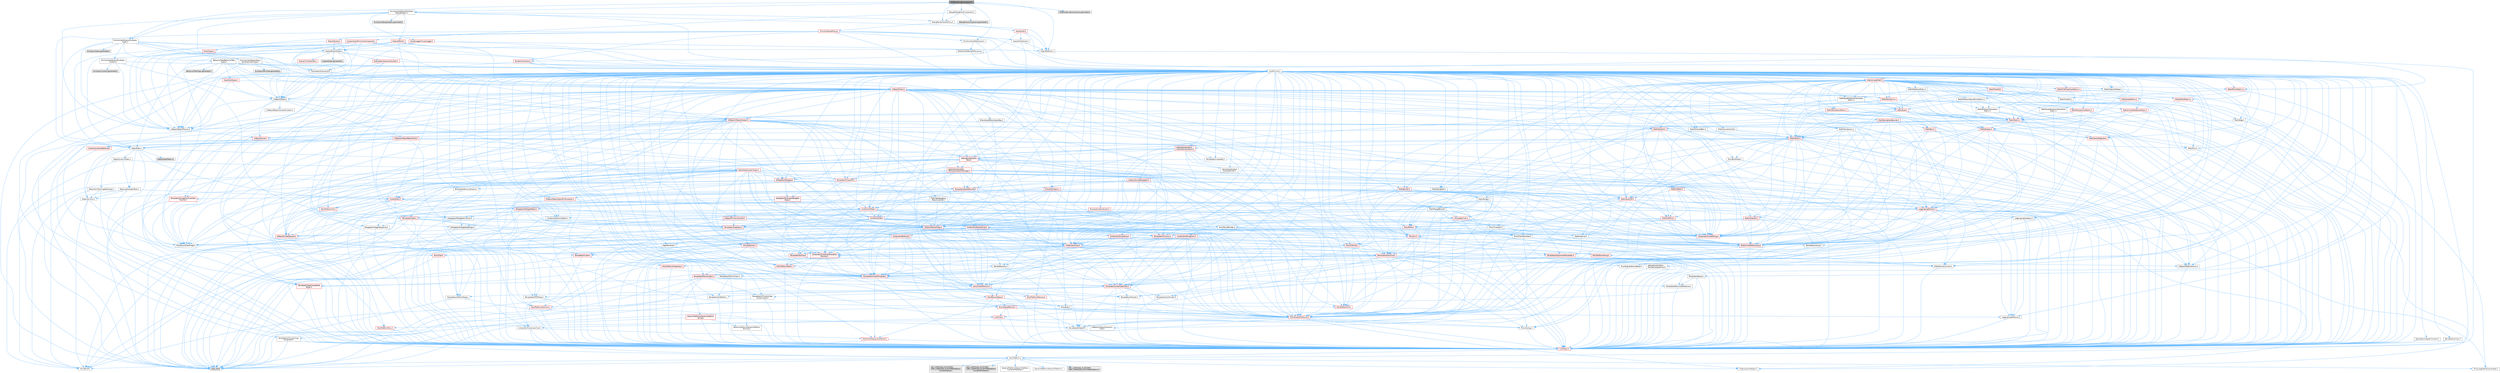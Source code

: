 digraph "EQSRenderingComponent.h"
{
 // INTERACTIVE_SVG=YES
 // LATEX_PDF_SIZE
  bgcolor="transparent";
  edge [fontname=Helvetica,fontsize=10,labelfontname=Helvetica,labelfontsize=10];
  node [fontname=Helvetica,fontsize=10,shape=box,height=0.2,width=0.4];
  Node1 [id="Node000001",label="EQSRenderingComponent.h",height=0.2,width=0.4,color="gray40", fillcolor="grey60", style="filled", fontcolor="black",tooltip=" "];
  Node1 -> Node2 [id="edge1_Node000001_Node000002",color="steelblue1",style="solid",tooltip=" "];
  Node2 [id="Node000002",label="EngineDefines.h",height=0.2,width=0.4,color="grey40", fillcolor="white", style="filled",URL="$de/d63/EngineDefines_8h.html",tooltip=" "];
  Node2 -> Node3 [id="edge2_Node000002_Node000003",color="steelblue1",style="solid",tooltip=" "];
  Node3 [id="Node000003",label="HAL/Platform.h",height=0.2,width=0.4,color="grey40", fillcolor="white", style="filled",URL="$d9/dd0/Platform_8h.html",tooltip=" "];
  Node3 -> Node4 [id="edge3_Node000003_Node000004",color="steelblue1",style="solid",tooltip=" "];
  Node4 [id="Node000004",label="Misc/Build.h",height=0.2,width=0.4,color="grey40", fillcolor="white", style="filled",URL="$d3/dbb/Build_8h.html",tooltip=" "];
  Node3 -> Node5 [id="edge4_Node000003_Node000005",color="steelblue1",style="solid",tooltip=" "];
  Node5 [id="Node000005",label="Misc/LargeWorldCoordinates.h",height=0.2,width=0.4,color="grey40", fillcolor="white", style="filled",URL="$d2/dcb/LargeWorldCoordinates_8h.html",tooltip=" "];
  Node3 -> Node6 [id="edge5_Node000003_Node000006",color="steelblue1",style="solid",tooltip=" "];
  Node6 [id="Node000006",label="type_traits",height=0.2,width=0.4,color="grey60", fillcolor="#E0E0E0", style="filled",tooltip=" "];
  Node3 -> Node7 [id="edge6_Node000003_Node000007",color="steelblue1",style="solid",tooltip=" "];
  Node7 [id="Node000007",label="PreprocessorHelpers.h",height=0.2,width=0.4,color="grey40", fillcolor="white", style="filled",URL="$db/ddb/PreprocessorHelpers_8h.html",tooltip=" "];
  Node3 -> Node8 [id="edge7_Node000003_Node000008",color="steelblue1",style="solid",tooltip=" "];
  Node8 [id="Node000008",label="UBT_COMPILED_PLATFORM\l/UBT_COMPILED_PLATFORMPlatform\lCompilerPreSetup.h",height=0.2,width=0.4,color="grey60", fillcolor="#E0E0E0", style="filled",tooltip=" "];
  Node3 -> Node9 [id="edge8_Node000003_Node000009",color="steelblue1",style="solid",tooltip=" "];
  Node9 [id="Node000009",label="GenericPlatform/GenericPlatform\lCompilerPreSetup.h",height=0.2,width=0.4,color="grey40", fillcolor="white", style="filled",URL="$d9/dc8/GenericPlatformCompilerPreSetup_8h.html",tooltip=" "];
  Node3 -> Node10 [id="edge9_Node000003_Node000010",color="steelblue1",style="solid",tooltip=" "];
  Node10 [id="Node000010",label="GenericPlatform/GenericPlatform.h",height=0.2,width=0.4,color="grey40", fillcolor="white", style="filled",URL="$d6/d84/GenericPlatform_8h.html",tooltip=" "];
  Node3 -> Node11 [id="edge10_Node000003_Node000011",color="steelblue1",style="solid",tooltip=" "];
  Node11 [id="Node000011",label="UBT_COMPILED_PLATFORM\l/UBT_COMPILED_PLATFORMPlatform.h",height=0.2,width=0.4,color="grey60", fillcolor="#E0E0E0", style="filled",tooltip=" "];
  Node3 -> Node12 [id="edge11_Node000003_Node000012",color="steelblue1",style="solid",tooltip=" "];
  Node12 [id="Node000012",label="UBT_COMPILED_PLATFORM\l/UBT_COMPILED_PLATFORMPlatform\lCompilerSetup.h",height=0.2,width=0.4,color="grey60", fillcolor="#E0E0E0", style="filled",tooltip=" "];
  Node1 -> Node13 [id="edge12_Node000001_Node000013",color="steelblue1",style="solid",tooltip=" "];
  Node13 [id="Node000013",label="EnvironmentQuery/EnvQuery\lTypes.h",height=0.2,width=0.4,color="grey40", fillcolor="white", style="filled",URL="$dc/d70/EnvQueryTypes_8h.html",tooltip=" "];
  Node13 -> Node14 [id="edge13_Node000013_Node000014",color="steelblue1",style="solid",tooltip=" "];
  Node14 [id="Node000014",label="CoreMinimal.h",height=0.2,width=0.4,color="grey40", fillcolor="white", style="filled",URL="$d7/d67/CoreMinimal_8h.html",tooltip=" "];
  Node14 -> Node15 [id="edge14_Node000014_Node000015",color="steelblue1",style="solid",tooltip=" "];
  Node15 [id="Node000015",label="CoreTypes.h",height=0.2,width=0.4,color="red", fillcolor="#FFF0F0", style="filled",URL="$dc/dec/CoreTypes_8h.html",tooltip=" "];
  Node15 -> Node3 [id="edge15_Node000015_Node000003",color="steelblue1",style="solid",tooltip=" "];
  Node14 -> Node19 [id="edge16_Node000014_Node000019",color="steelblue1",style="solid",tooltip=" "];
  Node19 [id="Node000019",label="CoreFwd.h",height=0.2,width=0.4,color="red", fillcolor="#FFF0F0", style="filled",URL="$d1/d1e/CoreFwd_8h.html",tooltip=" "];
  Node19 -> Node15 [id="edge17_Node000019_Node000015",color="steelblue1",style="solid",tooltip=" "];
  Node19 -> Node20 [id="edge18_Node000019_Node000020",color="steelblue1",style="solid",tooltip=" "];
  Node20 [id="Node000020",label="Containers/ContainersFwd.h",height=0.2,width=0.4,color="grey40", fillcolor="white", style="filled",URL="$d4/d0a/ContainersFwd_8h.html",tooltip=" "];
  Node20 -> Node3 [id="edge19_Node000020_Node000003",color="steelblue1",style="solid",tooltip=" "];
  Node20 -> Node15 [id="edge20_Node000020_Node000015",color="steelblue1",style="solid",tooltip=" "];
  Node20 -> Node21 [id="edge21_Node000020_Node000021",color="steelblue1",style="solid",tooltip=" "];
  Node21 [id="Node000021",label="Traits/IsContiguousContainer.h",height=0.2,width=0.4,color="red", fillcolor="#FFF0F0", style="filled",URL="$d5/d3c/IsContiguousContainer_8h.html",tooltip=" "];
  Node21 -> Node15 [id="edge22_Node000021_Node000015",color="steelblue1",style="solid",tooltip=" "];
  Node19 -> Node25 [id="edge23_Node000019_Node000025",color="steelblue1",style="solid",tooltip=" "];
  Node25 [id="Node000025",label="UObject/UObjectHierarchy\lFwd.h",height=0.2,width=0.4,color="grey40", fillcolor="white", style="filled",URL="$d3/d13/UObjectHierarchyFwd_8h.html",tooltip=" "];
  Node14 -> Node25 [id="edge24_Node000014_Node000025",color="steelblue1",style="solid",tooltip=" "];
  Node14 -> Node20 [id="edge25_Node000014_Node000020",color="steelblue1",style="solid",tooltip=" "];
  Node14 -> Node26 [id="edge26_Node000014_Node000026",color="steelblue1",style="solid",tooltip=" "];
  Node26 [id="Node000026",label="Misc/VarArgs.h",height=0.2,width=0.4,color="grey40", fillcolor="white", style="filled",URL="$d5/d6f/VarArgs_8h.html",tooltip=" "];
  Node26 -> Node15 [id="edge27_Node000026_Node000015",color="steelblue1",style="solid",tooltip=" "];
  Node14 -> Node27 [id="edge28_Node000014_Node000027",color="steelblue1",style="solid",tooltip=" "];
  Node27 [id="Node000027",label="Logging/LogVerbosity.h",height=0.2,width=0.4,color="grey40", fillcolor="white", style="filled",URL="$d2/d8f/LogVerbosity_8h.html",tooltip=" "];
  Node27 -> Node15 [id="edge29_Node000027_Node000015",color="steelblue1",style="solid",tooltip=" "];
  Node14 -> Node28 [id="edge30_Node000014_Node000028",color="steelblue1",style="solid",tooltip=" "];
  Node28 [id="Node000028",label="Misc/OutputDevice.h",height=0.2,width=0.4,color="red", fillcolor="#FFF0F0", style="filled",URL="$d7/d32/OutputDevice_8h.html",tooltip=" "];
  Node28 -> Node19 [id="edge31_Node000028_Node000019",color="steelblue1",style="solid",tooltip=" "];
  Node28 -> Node15 [id="edge32_Node000028_Node000015",color="steelblue1",style="solid",tooltip=" "];
  Node28 -> Node27 [id="edge33_Node000028_Node000027",color="steelblue1",style="solid",tooltip=" "];
  Node28 -> Node26 [id="edge34_Node000028_Node000026",color="steelblue1",style="solid",tooltip=" "];
  Node14 -> Node34 [id="edge35_Node000014_Node000034",color="steelblue1",style="solid",tooltip=" "];
  Node34 [id="Node000034",label="HAL/PlatformCrt.h",height=0.2,width=0.4,color="red", fillcolor="#FFF0F0", style="filled",URL="$d8/d75/PlatformCrt_8h.html",tooltip=" "];
  Node14 -> Node44 [id="edge36_Node000014_Node000044",color="steelblue1",style="solid",tooltip=" "];
  Node44 [id="Node000044",label="HAL/PlatformMisc.h",height=0.2,width=0.4,color="red", fillcolor="#FFF0F0", style="filled",URL="$d0/df5/PlatformMisc_8h.html",tooltip=" "];
  Node44 -> Node15 [id="edge37_Node000044_Node000015",color="steelblue1",style="solid",tooltip=" "];
  Node14 -> Node63 [id="edge38_Node000014_Node000063",color="steelblue1",style="solid",tooltip=" "];
  Node63 [id="Node000063",label="Misc/AssertionMacros.h",height=0.2,width=0.4,color="red", fillcolor="#FFF0F0", style="filled",URL="$d0/dfa/AssertionMacros_8h.html",tooltip=" "];
  Node63 -> Node15 [id="edge39_Node000063_Node000015",color="steelblue1",style="solid",tooltip=" "];
  Node63 -> Node3 [id="edge40_Node000063_Node000003",color="steelblue1",style="solid",tooltip=" "];
  Node63 -> Node44 [id="edge41_Node000063_Node000044",color="steelblue1",style="solid",tooltip=" "];
  Node63 -> Node7 [id="edge42_Node000063_Node000007",color="steelblue1",style="solid",tooltip=" "];
  Node63 -> Node64 [id="edge43_Node000063_Node000064",color="steelblue1",style="solid",tooltip=" "];
  Node64 [id="Node000064",label="Templates/EnableIf.h",height=0.2,width=0.4,color="grey40", fillcolor="white", style="filled",URL="$d7/d60/EnableIf_8h.html",tooltip=" "];
  Node64 -> Node15 [id="edge44_Node000064_Node000015",color="steelblue1",style="solid",tooltip=" "];
  Node63 -> Node26 [id="edge45_Node000063_Node000026",color="steelblue1",style="solid",tooltip=" "];
  Node14 -> Node72 [id="edge46_Node000014_Node000072",color="steelblue1",style="solid",tooltip=" "];
  Node72 [id="Node000072",label="Templates/IsPointer.h",height=0.2,width=0.4,color="grey40", fillcolor="white", style="filled",URL="$d7/d05/IsPointer_8h.html",tooltip=" "];
  Node72 -> Node15 [id="edge47_Node000072_Node000015",color="steelblue1",style="solid",tooltip=" "];
  Node14 -> Node73 [id="edge48_Node000014_Node000073",color="steelblue1",style="solid",tooltip=" "];
  Node73 [id="Node000073",label="HAL/PlatformMemory.h",height=0.2,width=0.4,color="red", fillcolor="#FFF0F0", style="filled",URL="$de/d68/PlatformMemory_8h.html",tooltip=" "];
  Node73 -> Node15 [id="edge49_Node000073_Node000015",color="steelblue1",style="solid",tooltip=" "];
  Node14 -> Node56 [id="edge50_Node000014_Node000056",color="steelblue1",style="solid",tooltip=" "];
  Node56 [id="Node000056",label="HAL/PlatformAtomics.h",height=0.2,width=0.4,color="red", fillcolor="#FFF0F0", style="filled",URL="$d3/d36/PlatformAtomics_8h.html",tooltip=" "];
  Node56 -> Node15 [id="edge51_Node000056_Node000015",color="steelblue1",style="solid",tooltip=" "];
  Node14 -> Node78 [id="edge52_Node000014_Node000078",color="steelblue1",style="solid",tooltip=" "];
  Node78 [id="Node000078",label="Misc/Exec.h",height=0.2,width=0.4,color="grey40", fillcolor="white", style="filled",URL="$de/ddb/Exec_8h.html",tooltip=" "];
  Node78 -> Node15 [id="edge53_Node000078_Node000015",color="steelblue1",style="solid",tooltip=" "];
  Node78 -> Node63 [id="edge54_Node000078_Node000063",color="steelblue1",style="solid",tooltip=" "];
  Node14 -> Node79 [id="edge55_Node000014_Node000079",color="steelblue1",style="solid",tooltip=" "];
  Node79 [id="Node000079",label="HAL/MemoryBase.h",height=0.2,width=0.4,color="red", fillcolor="#FFF0F0", style="filled",URL="$d6/d9f/MemoryBase_8h.html",tooltip=" "];
  Node79 -> Node15 [id="edge56_Node000079_Node000015",color="steelblue1",style="solid",tooltip=" "];
  Node79 -> Node56 [id="edge57_Node000079_Node000056",color="steelblue1",style="solid",tooltip=" "];
  Node79 -> Node34 [id="edge58_Node000079_Node000034",color="steelblue1",style="solid",tooltip=" "];
  Node79 -> Node78 [id="edge59_Node000079_Node000078",color="steelblue1",style="solid",tooltip=" "];
  Node79 -> Node28 [id="edge60_Node000079_Node000028",color="steelblue1",style="solid",tooltip=" "];
  Node14 -> Node89 [id="edge61_Node000014_Node000089",color="steelblue1",style="solid",tooltip=" "];
  Node89 [id="Node000089",label="HAL/UnrealMemory.h",height=0.2,width=0.4,color="red", fillcolor="#FFF0F0", style="filled",URL="$d9/d96/UnrealMemory_8h.html",tooltip=" "];
  Node89 -> Node15 [id="edge62_Node000089_Node000015",color="steelblue1",style="solid",tooltip=" "];
  Node89 -> Node79 [id="edge63_Node000089_Node000079",color="steelblue1",style="solid",tooltip=" "];
  Node89 -> Node73 [id="edge64_Node000089_Node000073",color="steelblue1",style="solid",tooltip=" "];
  Node89 -> Node72 [id="edge65_Node000089_Node000072",color="steelblue1",style="solid",tooltip=" "];
  Node14 -> Node91 [id="edge66_Node000014_Node000091",color="steelblue1",style="solid",tooltip=" "];
  Node91 [id="Node000091",label="Templates/IsArithmetic.h",height=0.2,width=0.4,color="grey40", fillcolor="white", style="filled",URL="$d2/d5d/IsArithmetic_8h.html",tooltip=" "];
  Node91 -> Node15 [id="edge67_Node000091_Node000015",color="steelblue1",style="solid",tooltip=" "];
  Node14 -> Node85 [id="edge68_Node000014_Node000085",color="steelblue1",style="solid",tooltip=" "];
  Node85 [id="Node000085",label="Templates/AndOrNot.h",height=0.2,width=0.4,color="grey40", fillcolor="white", style="filled",URL="$db/d0a/AndOrNot_8h.html",tooltip=" "];
  Node85 -> Node15 [id="edge69_Node000085_Node000015",color="steelblue1",style="solid",tooltip=" "];
  Node14 -> Node92 [id="edge70_Node000014_Node000092",color="steelblue1",style="solid",tooltip=" "];
  Node92 [id="Node000092",label="Templates/IsPODType.h",height=0.2,width=0.4,color="grey40", fillcolor="white", style="filled",URL="$d7/db1/IsPODType_8h.html",tooltip=" "];
  Node92 -> Node15 [id="edge71_Node000092_Node000015",color="steelblue1",style="solid",tooltip=" "];
  Node14 -> Node93 [id="edge72_Node000014_Node000093",color="steelblue1",style="solid",tooltip=" "];
  Node93 [id="Node000093",label="Templates/IsUECoreType.h",height=0.2,width=0.4,color="grey40", fillcolor="white", style="filled",URL="$d1/db8/IsUECoreType_8h.html",tooltip=" "];
  Node93 -> Node15 [id="edge73_Node000093_Node000015",color="steelblue1",style="solid",tooltip=" "];
  Node93 -> Node6 [id="edge74_Node000093_Node000006",color="steelblue1",style="solid",tooltip=" "];
  Node14 -> Node86 [id="edge75_Node000014_Node000086",color="steelblue1",style="solid",tooltip=" "];
  Node86 [id="Node000086",label="Templates/IsTriviallyCopy\lConstructible.h",height=0.2,width=0.4,color="grey40", fillcolor="white", style="filled",URL="$d3/d78/IsTriviallyCopyConstructible_8h.html",tooltip=" "];
  Node86 -> Node15 [id="edge76_Node000086_Node000015",color="steelblue1",style="solid",tooltip=" "];
  Node86 -> Node6 [id="edge77_Node000086_Node000006",color="steelblue1",style="solid",tooltip=" "];
  Node14 -> Node94 [id="edge78_Node000014_Node000094",color="steelblue1",style="solid",tooltip=" "];
  Node94 [id="Node000094",label="Templates/UnrealTypeTraits.h",height=0.2,width=0.4,color="red", fillcolor="#FFF0F0", style="filled",URL="$d2/d2d/UnrealTypeTraits_8h.html",tooltip=" "];
  Node94 -> Node15 [id="edge79_Node000094_Node000015",color="steelblue1",style="solid",tooltip=" "];
  Node94 -> Node72 [id="edge80_Node000094_Node000072",color="steelblue1",style="solid",tooltip=" "];
  Node94 -> Node63 [id="edge81_Node000094_Node000063",color="steelblue1",style="solid",tooltip=" "];
  Node94 -> Node85 [id="edge82_Node000094_Node000085",color="steelblue1",style="solid",tooltip=" "];
  Node94 -> Node64 [id="edge83_Node000094_Node000064",color="steelblue1",style="solid",tooltip=" "];
  Node94 -> Node91 [id="edge84_Node000094_Node000091",color="steelblue1",style="solid",tooltip=" "];
  Node94 -> Node92 [id="edge85_Node000094_Node000092",color="steelblue1",style="solid",tooltip=" "];
  Node94 -> Node93 [id="edge86_Node000094_Node000093",color="steelblue1",style="solid",tooltip=" "];
  Node94 -> Node86 [id="edge87_Node000094_Node000086",color="steelblue1",style="solid",tooltip=" "];
  Node14 -> Node64 [id="edge88_Node000014_Node000064",color="steelblue1",style="solid",tooltip=" "];
  Node14 -> Node96 [id="edge89_Node000014_Node000096",color="steelblue1",style="solid",tooltip=" "];
  Node96 [id="Node000096",label="Templates/RemoveReference.h",height=0.2,width=0.4,color="grey40", fillcolor="white", style="filled",URL="$da/dbe/RemoveReference_8h.html",tooltip=" "];
  Node96 -> Node15 [id="edge90_Node000096_Node000015",color="steelblue1",style="solid",tooltip=" "];
  Node14 -> Node97 [id="edge91_Node000014_Node000097",color="steelblue1",style="solid",tooltip=" "];
  Node97 [id="Node000097",label="Templates/IntegralConstant.h",height=0.2,width=0.4,color="grey40", fillcolor="white", style="filled",URL="$db/d1b/IntegralConstant_8h.html",tooltip=" "];
  Node97 -> Node15 [id="edge92_Node000097_Node000015",color="steelblue1",style="solid",tooltip=" "];
  Node14 -> Node98 [id="edge93_Node000014_Node000098",color="steelblue1",style="solid",tooltip=" "];
  Node98 [id="Node000098",label="Templates/IsClass.h",height=0.2,width=0.4,color="grey40", fillcolor="white", style="filled",URL="$db/dcb/IsClass_8h.html",tooltip=" "];
  Node98 -> Node15 [id="edge94_Node000098_Node000015",color="steelblue1",style="solid",tooltip=" "];
  Node14 -> Node99 [id="edge95_Node000014_Node000099",color="steelblue1",style="solid",tooltip=" "];
  Node99 [id="Node000099",label="Templates/TypeCompatible\lBytes.h",height=0.2,width=0.4,color="red", fillcolor="#FFF0F0", style="filled",URL="$df/d0a/TypeCompatibleBytes_8h.html",tooltip=" "];
  Node99 -> Node15 [id="edge96_Node000099_Node000015",color="steelblue1",style="solid",tooltip=" "];
  Node99 -> Node6 [id="edge97_Node000099_Node000006",color="steelblue1",style="solid",tooltip=" "];
  Node14 -> Node21 [id="edge98_Node000014_Node000021",color="steelblue1",style="solid",tooltip=" "];
  Node14 -> Node100 [id="edge99_Node000014_Node000100",color="steelblue1",style="solid",tooltip=" "];
  Node100 [id="Node000100",label="Templates/UnrealTemplate.h",height=0.2,width=0.4,color="red", fillcolor="#FFF0F0", style="filled",URL="$d4/d24/UnrealTemplate_8h.html",tooltip=" "];
  Node100 -> Node15 [id="edge100_Node000100_Node000015",color="steelblue1",style="solid",tooltip=" "];
  Node100 -> Node72 [id="edge101_Node000100_Node000072",color="steelblue1",style="solid",tooltip=" "];
  Node100 -> Node89 [id="edge102_Node000100_Node000089",color="steelblue1",style="solid",tooltip=" "];
  Node100 -> Node94 [id="edge103_Node000100_Node000094",color="steelblue1",style="solid",tooltip=" "];
  Node100 -> Node96 [id="edge104_Node000100_Node000096",color="steelblue1",style="solid",tooltip=" "];
  Node100 -> Node99 [id="edge105_Node000100_Node000099",color="steelblue1",style="solid",tooltip=" "];
  Node100 -> Node21 [id="edge106_Node000100_Node000021",color="steelblue1",style="solid",tooltip=" "];
  Node100 -> Node6 [id="edge107_Node000100_Node000006",color="steelblue1",style="solid",tooltip=" "];
  Node14 -> Node49 [id="edge108_Node000014_Node000049",color="steelblue1",style="solid",tooltip=" "];
  Node49 [id="Node000049",label="Math/NumericLimits.h",height=0.2,width=0.4,color="grey40", fillcolor="white", style="filled",URL="$df/d1b/NumericLimits_8h.html",tooltip=" "];
  Node49 -> Node15 [id="edge109_Node000049_Node000015",color="steelblue1",style="solid",tooltip=" "];
  Node14 -> Node104 [id="edge110_Node000014_Node000104",color="steelblue1",style="solid",tooltip=" "];
  Node104 [id="Node000104",label="HAL/PlatformMath.h",height=0.2,width=0.4,color="red", fillcolor="#FFF0F0", style="filled",URL="$dc/d53/PlatformMath_8h.html",tooltip=" "];
  Node104 -> Node15 [id="edge111_Node000104_Node000015",color="steelblue1",style="solid",tooltip=" "];
  Node14 -> Node87 [id="edge112_Node000014_Node000087",color="steelblue1",style="solid",tooltip=" "];
  Node87 [id="Node000087",label="Templates/IsTriviallyCopy\lAssignable.h",height=0.2,width=0.4,color="grey40", fillcolor="white", style="filled",URL="$d2/df2/IsTriviallyCopyAssignable_8h.html",tooltip=" "];
  Node87 -> Node15 [id="edge113_Node000087_Node000015",color="steelblue1",style="solid",tooltip=" "];
  Node87 -> Node6 [id="edge114_Node000087_Node000006",color="steelblue1",style="solid",tooltip=" "];
  Node14 -> Node112 [id="edge115_Node000014_Node000112",color="steelblue1",style="solid",tooltip=" "];
  Node112 [id="Node000112",label="Templates/MemoryOps.h",height=0.2,width=0.4,color="red", fillcolor="#FFF0F0", style="filled",URL="$db/dea/MemoryOps_8h.html",tooltip=" "];
  Node112 -> Node15 [id="edge116_Node000112_Node000015",color="steelblue1",style="solid",tooltip=" "];
  Node112 -> Node89 [id="edge117_Node000112_Node000089",color="steelblue1",style="solid",tooltip=" "];
  Node112 -> Node87 [id="edge118_Node000112_Node000087",color="steelblue1",style="solid",tooltip=" "];
  Node112 -> Node86 [id="edge119_Node000112_Node000086",color="steelblue1",style="solid",tooltip=" "];
  Node112 -> Node94 [id="edge120_Node000112_Node000094",color="steelblue1",style="solid",tooltip=" "];
  Node112 -> Node6 [id="edge121_Node000112_Node000006",color="steelblue1",style="solid",tooltip=" "];
  Node14 -> Node113 [id="edge122_Node000014_Node000113",color="steelblue1",style="solid",tooltip=" "];
  Node113 [id="Node000113",label="Containers/ContainerAllocation\lPolicies.h",height=0.2,width=0.4,color="red", fillcolor="#FFF0F0", style="filled",URL="$d7/dff/ContainerAllocationPolicies_8h.html",tooltip=" "];
  Node113 -> Node15 [id="edge123_Node000113_Node000015",color="steelblue1",style="solid",tooltip=" "];
  Node113 -> Node113 [id="edge124_Node000113_Node000113",color="steelblue1",style="solid",tooltip=" "];
  Node113 -> Node104 [id="edge125_Node000113_Node000104",color="steelblue1",style="solid",tooltip=" "];
  Node113 -> Node89 [id="edge126_Node000113_Node000089",color="steelblue1",style="solid",tooltip=" "];
  Node113 -> Node49 [id="edge127_Node000113_Node000049",color="steelblue1",style="solid",tooltip=" "];
  Node113 -> Node63 [id="edge128_Node000113_Node000063",color="steelblue1",style="solid",tooltip=" "];
  Node113 -> Node112 [id="edge129_Node000113_Node000112",color="steelblue1",style="solid",tooltip=" "];
  Node113 -> Node99 [id="edge130_Node000113_Node000099",color="steelblue1",style="solid",tooltip=" "];
  Node113 -> Node6 [id="edge131_Node000113_Node000006",color="steelblue1",style="solid",tooltip=" "];
  Node14 -> Node116 [id="edge132_Node000014_Node000116",color="steelblue1",style="solid",tooltip=" "];
  Node116 [id="Node000116",label="Templates/IsEnumClass.h",height=0.2,width=0.4,color="grey40", fillcolor="white", style="filled",URL="$d7/d15/IsEnumClass_8h.html",tooltip=" "];
  Node116 -> Node15 [id="edge133_Node000116_Node000015",color="steelblue1",style="solid",tooltip=" "];
  Node116 -> Node85 [id="edge134_Node000116_Node000085",color="steelblue1",style="solid",tooltip=" "];
  Node14 -> Node117 [id="edge135_Node000014_Node000117",color="steelblue1",style="solid",tooltip=" "];
  Node117 [id="Node000117",label="HAL/PlatformProperties.h",height=0.2,width=0.4,color="red", fillcolor="#FFF0F0", style="filled",URL="$d9/db0/PlatformProperties_8h.html",tooltip=" "];
  Node117 -> Node15 [id="edge136_Node000117_Node000015",color="steelblue1",style="solid",tooltip=" "];
  Node14 -> Node120 [id="edge137_Node000014_Node000120",color="steelblue1",style="solid",tooltip=" "];
  Node120 [id="Node000120",label="Misc/EngineVersionBase.h",height=0.2,width=0.4,color="grey40", fillcolor="white", style="filled",URL="$d5/d2b/EngineVersionBase_8h.html",tooltip=" "];
  Node120 -> Node15 [id="edge138_Node000120_Node000015",color="steelblue1",style="solid",tooltip=" "];
  Node14 -> Node121 [id="edge139_Node000014_Node000121",color="steelblue1",style="solid",tooltip=" "];
  Node121 [id="Node000121",label="Internationalization\l/TextNamespaceFwd.h",height=0.2,width=0.4,color="grey40", fillcolor="white", style="filled",URL="$d8/d97/TextNamespaceFwd_8h.html",tooltip=" "];
  Node121 -> Node15 [id="edge140_Node000121_Node000015",color="steelblue1",style="solid",tooltip=" "];
  Node14 -> Node122 [id="edge141_Node000014_Node000122",color="steelblue1",style="solid",tooltip=" "];
  Node122 [id="Node000122",label="Serialization/Archive.h",height=0.2,width=0.4,color="red", fillcolor="#FFF0F0", style="filled",URL="$d7/d3b/Archive_8h.html",tooltip=" "];
  Node122 -> Node19 [id="edge142_Node000122_Node000019",color="steelblue1",style="solid",tooltip=" "];
  Node122 -> Node15 [id="edge143_Node000122_Node000015",color="steelblue1",style="solid",tooltip=" "];
  Node122 -> Node117 [id="edge144_Node000122_Node000117",color="steelblue1",style="solid",tooltip=" "];
  Node122 -> Node121 [id="edge145_Node000122_Node000121",color="steelblue1",style="solid",tooltip=" "];
  Node122 -> Node63 [id="edge146_Node000122_Node000063",color="steelblue1",style="solid",tooltip=" "];
  Node122 -> Node4 [id="edge147_Node000122_Node000004",color="steelblue1",style="solid",tooltip=" "];
  Node122 -> Node120 [id="edge148_Node000122_Node000120",color="steelblue1",style="solid",tooltip=" "];
  Node122 -> Node26 [id="edge149_Node000122_Node000026",color="steelblue1",style="solid",tooltip=" "];
  Node122 -> Node64 [id="edge150_Node000122_Node000064",color="steelblue1",style="solid",tooltip=" "];
  Node122 -> Node116 [id="edge151_Node000122_Node000116",color="steelblue1",style="solid",tooltip=" "];
  Node122 -> Node100 [id="edge152_Node000122_Node000100",color="steelblue1",style="solid",tooltip=" "];
  Node122 -> Node125 [id="edge153_Node000122_Node000125",color="steelblue1",style="solid",tooltip=" "];
  Node125 [id="Node000125",label="UObject/ObjectVersion.h",height=0.2,width=0.4,color="grey40", fillcolor="white", style="filled",URL="$da/d63/ObjectVersion_8h.html",tooltip=" "];
  Node125 -> Node15 [id="edge154_Node000125_Node000015",color="steelblue1",style="solid",tooltip=" "];
  Node14 -> Node126 [id="edge155_Node000014_Node000126",color="steelblue1",style="solid",tooltip=" "];
  Node126 [id="Node000126",label="Templates/Less.h",height=0.2,width=0.4,color="grey40", fillcolor="white", style="filled",URL="$de/dc8/Less_8h.html",tooltip=" "];
  Node126 -> Node15 [id="edge156_Node000126_Node000015",color="steelblue1",style="solid",tooltip=" "];
  Node126 -> Node100 [id="edge157_Node000126_Node000100",color="steelblue1",style="solid",tooltip=" "];
  Node14 -> Node127 [id="edge158_Node000014_Node000127",color="steelblue1",style="solid",tooltip=" "];
  Node127 [id="Node000127",label="Templates/Sorting.h",height=0.2,width=0.4,color="red", fillcolor="#FFF0F0", style="filled",URL="$d3/d9e/Sorting_8h.html",tooltip=" "];
  Node127 -> Node15 [id="edge159_Node000127_Node000015",color="steelblue1",style="solid",tooltip=" "];
  Node127 -> Node104 [id="edge160_Node000127_Node000104",color="steelblue1",style="solid",tooltip=" "];
  Node127 -> Node126 [id="edge161_Node000127_Node000126",color="steelblue1",style="solid",tooltip=" "];
  Node14 -> Node138 [id="edge162_Node000014_Node000138",color="steelblue1",style="solid",tooltip=" "];
  Node138 [id="Node000138",label="Misc/Char.h",height=0.2,width=0.4,color="red", fillcolor="#FFF0F0", style="filled",URL="$d0/d58/Char_8h.html",tooltip=" "];
  Node138 -> Node15 [id="edge163_Node000138_Node000015",color="steelblue1",style="solid",tooltip=" "];
  Node138 -> Node6 [id="edge164_Node000138_Node000006",color="steelblue1",style="solid",tooltip=" "];
  Node14 -> Node141 [id="edge165_Node000014_Node000141",color="steelblue1",style="solid",tooltip=" "];
  Node141 [id="Node000141",label="GenericPlatform/GenericPlatform\lStricmp.h",height=0.2,width=0.4,color="grey40", fillcolor="white", style="filled",URL="$d2/d86/GenericPlatformStricmp_8h.html",tooltip=" "];
  Node141 -> Node15 [id="edge166_Node000141_Node000015",color="steelblue1",style="solid",tooltip=" "];
  Node14 -> Node142 [id="edge167_Node000014_Node000142",color="steelblue1",style="solid",tooltip=" "];
  Node142 [id="Node000142",label="GenericPlatform/GenericPlatform\lString.h",height=0.2,width=0.4,color="red", fillcolor="#FFF0F0", style="filled",URL="$dd/d20/GenericPlatformString_8h.html",tooltip=" "];
  Node142 -> Node15 [id="edge168_Node000142_Node000015",color="steelblue1",style="solid",tooltip=" "];
  Node142 -> Node141 [id="edge169_Node000142_Node000141",color="steelblue1",style="solid",tooltip=" "];
  Node142 -> Node64 [id="edge170_Node000142_Node000064",color="steelblue1",style="solid",tooltip=" "];
  Node142 -> Node6 [id="edge171_Node000142_Node000006",color="steelblue1",style="solid",tooltip=" "];
  Node14 -> Node75 [id="edge172_Node000014_Node000075",color="steelblue1",style="solid",tooltip=" "];
  Node75 [id="Node000075",label="HAL/PlatformString.h",height=0.2,width=0.4,color="red", fillcolor="#FFF0F0", style="filled",URL="$db/db5/PlatformString_8h.html",tooltip=" "];
  Node75 -> Node15 [id="edge173_Node000075_Node000015",color="steelblue1",style="solid",tooltip=" "];
  Node14 -> Node145 [id="edge174_Node000014_Node000145",color="steelblue1",style="solid",tooltip=" "];
  Node145 [id="Node000145",label="Misc/CString.h",height=0.2,width=0.4,color="red", fillcolor="#FFF0F0", style="filled",URL="$d2/d49/CString_8h.html",tooltip=" "];
  Node145 -> Node15 [id="edge175_Node000145_Node000015",color="steelblue1",style="solid",tooltip=" "];
  Node145 -> Node34 [id="edge176_Node000145_Node000034",color="steelblue1",style="solid",tooltip=" "];
  Node145 -> Node75 [id="edge177_Node000145_Node000075",color="steelblue1",style="solid",tooltip=" "];
  Node145 -> Node63 [id="edge178_Node000145_Node000063",color="steelblue1",style="solid",tooltip=" "];
  Node145 -> Node138 [id="edge179_Node000145_Node000138",color="steelblue1",style="solid",tooltip=" "];
  Node145 -> Node26 [id="edge180_Node000145_Node000026",color="steelblue1",style="solid",tooltip=" "];
  Node14 -> Node146 [id="edge181_Node000014_Node000146",color="steelblue1",style="solid",tooltip=" "];
  Node146 [id="Node000146",label="Misc/Crc.h",height=0.2,width=0.4,color="red", fillcolor="#FFF0F0", style="filled",URL="$d4/dd2/Crc_8h.html",tooltip=" "];
  Node146 -> Node15 [id="edge182_Node000146_Node000015",color="steelblue1",style="solid",tooltip=" "];
  Node146 -> Node75 [id="edge183_Node000146_Node000075",color="steelblue1",style="solid",tooltip=" "];
  Node146 -> Node63 [id="edge184_Node000146_Node000063",color="steelblue1",style="solid",tooltip=" "];
  Node146 -> Node145 [id="edge185_Node000146_Node000145",color="steelblue1",style="solid",tooltip=" "];
  Node146 -> Node138 [id="edge186_Node000146_Node000138",color="steelblue1",style="solid",tooltip=" "];
  Node146 -> Node94 [id="edge187_Node000146_Node000094",color="steelblue1",style="solid",tooltip=" "];
  Node14 -> Node137 [id="edge188_Node000014_Node000137",color="steelblue1",style="solid",tooltip=" "];
  Node137 [id="Node000137",label="Math/UnrealMathUtility.h",height=0.2,width=0.4,color="red", fillcolor="#FFF0F0", style="filled",URL="$db/db8/UnrealMathUtility_8h.html",tooltip=" "];
  Node137 -> Node15 [id="edge189_Node000137_Node000015",color="steelblue1",style="solid",tooltip=" "];
  Node137 -> Node63 [id="edge190_Node000137_Node000063",color="steelblue1",style="solid",tooltip=" "];
  Node137 -> Node104 [id="edge191_Node000137_Node000104",color="steelblue1",style="solid",tooltip=" "];
  Node14 -> Node147 [id="edge192_Node000014_Node000147",color="steelblue1",style="solid",tooltip=" "];
  Node147 [id="Node000147",label="Containers/UnrealString.h",height=0.2,width=0.4,color="red", fillcolor="#FFF0F0", style="filled",URL="$d5/dba/UnrealString_8h.html",tooltip=" "];
  Node14 -> Node151 [id="edge193_Node000014_Node000151",color="steelblue1",style="solid",tooltip=" "];
  Node151 [id="Node000151",label="Containers/Array.h",height=0.2,width=0.4,color="red", fillcolor="#FFF0F0", style="filled",URL="$df/dd0/Array_8h.html",tooltip=" "];
  Node151 -> Node15 [id="edge194_Node000151_Node000015",color="steelblue1",style="solid",tooltip=" "];
  Node151 -> Node63 [id="edge195_Node000151_Node000063",color="steelblue1",style="solid",tooltip=" "];
  Node151 -> Node89 [id="edge196_Node000151_Node000089",color="steelblue1",style="solid",tooltip=" "];
  Node151 -> Node94 [id="edge197_Node000151_Node000094",color="steelblue1",style="solid",tooltip=" "];
  Node151 -> Node100 [id="edge198_Node000151_Node000100",color="steelblue1",style="solid",tooltip=" "];
  Node151 -> Node113 [id="edge199_Node000151_Node000113",color="steelblue1",style="solid",tooltip=" "];
  Node151 -> Node122 [id="edge200_Node000151_Node000122",color="steelblue1",style="solid",tooltip=" "];
  Node151 -> Node130 [id="edge201_Node000151_Node000130",color="steelblue1",style="solid",tooltip=" "];
  Node130 [id="Node000130",label="Templates/Invoke.h",height=0.2,width=0.4,color="red", fillcolor="#FFF0F0", style="filled",URL="$d7/deb/Invoke_8h.html",tooltip=" "];
  Node130 -> Node15 [id="edge202_Node000130_Node000015",color="steelblue1",style="solid",tooltip=" "];
  Node130 -> Node100 [id="edge203_Node000130_Node000100",color="steelblue1",style="solid",tooltip=" "];
  Node130 -> Node6 [id="edge204_Node000130_Node000006",color="steelblue1",style="solid",tooltip=" "];
  Node151 -> Node126 [id="edge205_Node000151_Node000126",color="steelblue1",style="solid",tooltip=" "];
  Node151 -> Node127 [id="edge206_Node000151_Node000127",color="steelblue1",style="solid",tooltip=" "];
  Node151 -> Node174 [id="edge207_Node000151_Node000174",color="steelblue1",style="solid",tooltip=" "];
  Node174 [id="Node000174",label="Templates/AlignmentTemplates.h",height=0.2,width=0.4,color="red", fillcolor="#FFF0F0", style="filled",URL="$dd/d32/AlignmentTemplates_8h.html",tooltip=" "];
  Node174 -> Node15 [id="edge208_Node000174_Node000015",color="steelblue1",style="solid",tooltip=" "];
  Node174 -> Node72 [id="edge209_Node000174_Node000072",color="steelblue1",style="solid",tooltip=" "];
  Node151 -> Node6 [id="edge210_Node000151_Node000006",color="steelblue1",style="solid",tooltip=" "];
  Node14 -> Node175 [id="edge211_Node000014_Node000175",color="steelblue1",style="solid",tooltip=" "];
  Node175 [id="Node000175",label="Misc/FrameNumber.h",height=0.2,width=0.4,color="grey40", fillcolor="white", style="filled",URL="$dd/dbd/FrameNumber_8h.html",tooltip=" "];
  Node175 -> Node15 [id="edge212_Node000175_Node000015",color="steelblue1",style="solid",tooltip=" "];
  Node175 -> Node49 [id="edge213_Node000175_Node000049",color="steelblue1",style="solid",tooltip=" "];
  Node175 -> Node137 [id="edge214_Node000175_Node000137",color="steelblue1",style="solid",tooltip=" "];
  Node175 -> Node64 [id="edge215_Node000175_Node000064",color="steelblue1",style="solid",tooltip=" "];
  Node175 -> Node94 [id="edge216_Node000175_Node000094",color="steelblue1",style="solid",tooltip=" "];
  Node14 -> Node176 [id="edge217_Node000014_Node000176",color="steelblue1",style="solid",tooltip=" "];
  Node176 [id="Node000176",label="Misc/Timespan.h",height=0.2,width=0.4,color="grey40", fillcolor="white", style="filled",URL="$da/dd9/Timespan_8h.html",tooltip=" "];
  Node176 -> Node15 [id="edge218_Node000176_Node000015",color="steelblue1",style="solid",tooltip=" "];
  Node176 -> Node177 [id="edge219_Node000176_Node000177",color="steelblue1",style="solid",tooltip=" "];
  Node177 [id="Node000177",label="Math/Interval.h",height=0.2,width=0.4,color="grey40", fillcolor="white", style="filled",URL="$d1/d55/Interval_8h.html",tooltip=" "];
  Node177 -> Node15 [id="edge220_Node000177_Node000015",color="steelblue1",style="solid",tooltip=" "];
  Node177 -> Node91 [id="edge221_Node000177_Node000091",color="steelblue1",style="solid",tooltip=" "];
  Node177 -> Node94 [id="edge222_Node000177_Node000094",color="steelblue1",style="solid",tooltip=" "];
  Node177 -> Node49 [id="edge223_Node000177_Node000049",color="steelblue1",style="solid",tooltip=" "];
  Node177 -> Node137 [id="edge224_Node000177_Node000137",color="steelblue1",style="solid",tooltip=" "];
  Node176 -> Node137 [id="edge225_Node000176_Node000137",color="steelblue1",style="solid",tooltip=" "];
  Node176 -> Node63 [id="edge226_Node000176_Node000063",color="steelblue1",style="solid",tooltip=" "];
  Node14 -> Node178 [id="edge227_Node000014_Node000178",color="steelblue1",style="solid",tooltip=" "];
  Node178 [id="Node000178",label="Containers/StringConv.h",height=0.2,width=0.4,color="red", fillcolor="#FFF0F0", style="filled",URL="$d3/ddf/StringConv_8h.html",tooltip=" "];
  Node178 -> Node15 [id="edge228_Node000178_Node000015",color="steelblue1",style="solid",tooltip=" "];
  Node178 -> Node63 [id="edge229_Node000178_Node000063",color="steelblue1",style="solid",tooltip=" "];
  Node178 -> Node113 [id="edge230_Node000178_Node000113",color="steelblue1",style="solid",tooltip=" "];
  Node178 -> Node151 [id="edge231_Node000178_Node000151",color="steelblue1",style="solid",tooltip=" "];
  Node178 -> Node145 [id="edge232_Node000178_Node000145",color="steelblue1",style="solid",tooltip=" "];
  Node178 -> Node179 [id="edge233_Node000178_Node000179",color="steelblue1",style="solid",tooltip=" "];
  Node179 [id="Node000179",label="Templates/IsArray.h",height=0.2,width=0.4,color="grey40", fillcolor="white", style="filled",URL="$d8/d8d/IsArray_8h.html",tooltip=" "];
  Node179 -> Node15 [id="edge234_Node000179_Node000015",color="steelblue1",style="solid",tooltip=" "];
  Node178 -> Node100 [id="edge235_Node000178_Node000100",color="steelblue1",style="solid",tooltip=" "];
  Node178 -> Node94 [id="edge236_Node000178_Node000094",color="steelblue1",style="solid",tooltip=" "];
  Node178 -> Node21 [id="edge237_Node000178_Node000021",color="steelblue1",style="solid",tooltip=" "];
  Node178 -> Node6 [id="edge238_Node000178_Node000006",color="steelblue1",style="solid",tooltip=" "];
  Node14 -> Node180 [id="edge239_Node000014_Node000180",color="steelblue1",style="solid",tooltip=" "];
  Node180 [id="Node000180",label="UObject/UnrealNames.h",height=0.2,width=0.4,color="red", fillcolor="#FFF0F0", style="filled",URL="$d8/db1/UnrealNames_8h.html",tooltip=" "];
  Node180 -> Node15 [id="edge240_Node000180_Node000015",color="steelblue1",style="solid",tooltip=" "];
  Node14 -> Node182 [id="edge241_Node000014_Node000182",color="steelblue1",style="solid",tooltip=" "];
  Node182 [id="Node000182",label="UObject/NameTypes.h",height=0.2,width=0.4,color="red", fillcolor="#FFF0F0", style="filled",URL="$d6/d35/NameTypes_8h.html",tooltip=" "];
  Node182 -> Node15 [id="edge242_Node000182_Node000015",color="steelblue1",style="solid",tooltip=" "];
  Node182 -> Node63 [id="edge243_Node000182_Node000063",color="steelblue1",style="solid",tooltip=" "];
  Node182 -> Node89 [id="edge244_Node000182_Node000089",color="steelblue1",style="solid",tooltip=" "];
  Node182 -> Node94 [id="edge245_Node000182_Node000094",color="steelblue1",style="solid",tooltip=" "];
  Node182 -> Node100 [id="edge246_Node000182_Node000100",color="steelblue1",style="solid",tooltip=" "];
  Node182 -> Node147 [id="edge247_Node000182_Node000147",color="steelblue1",style="solid",tooltip=" "];
  Node182 -> Node178 [id="edge248_Node000182_Node000178",color="steelblue1",style="solid",tooltip=" "];
  Node182 -> Node180 [id="edge249_Node000182_Node000180",color="steelblue1",style="solid",tooltip=" "];
  Node14 -> Node190 [id="edge250_Node000014_Node000190",color="steelblue1",style="solid",tooltip=" "];
  Node190 [id="Node000190",label="Misc/Parse.h",height=0.2,width=0.4,color="red", fillcolor="#FFF0F0", style="filled",URL="$dc/d71/Parse_8h.html",tooltip=" "];
  Node190 -> Node147 [id="edge251_Node000190_Node000147",color="steelblue1",style="solid",tooltip=" "];
  Node190 -> Node15 [id="edge252_Node000190_Node000015",color="steelblue1",style="solid",tooltip=" "];
  Node190 -> Node34 [id="edge253_Node000190_Node000034",color="steelblue1",style="solid",tooltip=" "];
  Node190 -> Node4 [id="edge254_Node000190_Node000004",color="steelblue1",style="solid",tooltip=" "];
  Node190 -> Node51 [id="edge255_Node000190_Node000051",color="steelblue1",style="solid",tooltip=" "];
  Node51 [id="Node000051",label="Misc/EnumClassFlags.h",height=0.2,width=0.4,color="grey40", fillcolor="white", style="filled",URL="$d8/de7/EnumClassFlags_8h.html",tooltip=" "];
  Node190 -> Node191 [id="edge256_Node000190_Node000191",color="steelblue1",style="solid",tooltip=" "];
  Node191 [id="Node000191",label="Templates/Function.h",height=0.2,width=0.4,color="red", fillcolor="#FFF0F0", style="filled",URL="$df/df5/Function_8h.html",tooltip=" "];
  Node191 -> Node15 [id="edge257_Node000191_Node000015",color="steelblue1",style="solid",tooltip=" "];
  Node191 -> Node63 [id="edge258_Node000191_Node000063",color="steelblue1",style="solid",tooltip=" "];
  Node191 -> Node89 [id="edge259_Node000191_Node000089",color="steelblue1",style="solid",tooltip=" "];
  Node191 -> Node94 [id="edge260_Node000191_Node000094",color="steelblue1",style="solid",tooltip=" "];
  Node191 -> Node130 [id="edge261_Node000191_Node000130",color="steelblue1",style="solid",tooltip=" "];
  Node191 -> Node100 [id="edge262_Node000191_Node000100",color="steelblue1",style="solid",tooltip=" "];
  Node191 -> Node137 [id="edge263_Node000191_Node000137",color="steelblue1",style="solid",tooltip=" "];
  Node191 -> Node6 [id="edge264_Node000191_Node000006",color="steelblue1",style="solid",tooltip=" "];
  Node14 -> Node174 [id="edge265_Node000014_Node000174",color="steelblue1",style="solid",tooltip=" "];
  Node14 -> Node193 [id="edge266_Node000014_Node000193",color="steelblue1",style="solid",tooltip=" "];
  Node193 [id="Node000193",label="Misc/StructBuilder.h",height=0.2,width=0.4,color="grey40", fillcolor="white", style="filled",URL="$d9/db3/StructBuilder_8h.html",tooltip=" "];
  Node193 -> Node15 [id="edge267_Node000193_Node000015",color="steelblue1",style="solid",tooltip=" "];
  Node193 -> Node137 [id="edge268_Node000193_Node000137",color="steelblue1",style="solid",tooltip=" "];
  Node193 -> Node174 [id="edge269_Node000193_Node000174",color="steelblue1",style="solid",tooltip=" "];
  Node14 -> Node106 [id="edge270_Node000014_Node000106",color="steelblue1",style="solid",tooltip=" "];
  Node106 [id="Node000106",label="Templates/Decay.h",height=0.2,width=0.4,color="grey40", fillcolor="white", style="filled",URL="$dd/d0f/Decay_8h.html",tooltip=" "];
  Node106 -> Node15 [id="edge271_Node000106_Node000015",color="steelblue1",style="solid",tooltip=" "];
  Node106 -> Node96 [id="edge272_Node000106_Node000096",color="steelblue1",style="solid",tooltip=" "];
  Node106 -> Node6 [id="edge273_Node000106_Node000006",color="steelblue1",style="solid",tooltip=" "];
  Node14 -> Node194 [id="edge274_Node000014_Node000194",color="steelblue1",style="solid",tooltip=" "];
  Node194 [id="Node000194",label="Templates/PointerIsConvertible\lFromTo.h",height=0.2,width=0.4,color="red", fillcolor="#FFF0F0", style="filled",URL="$d6/d65/PointerIsConvertibleFromTo_8h.html",tooltip=" "];
  Node194 -> Node15 [id="edge275_Node000194_Node000015",color="steelblue1",style="solid",tooltip=" "];
  Node194 -> Node6 [id="edge276_Node000194_Node000006",color="steelblue1",style="solid",tooltip=" "];
  Node14 -> Node130 [id="edge277_Node000014_Node000130",color="steelblue1",style="solid",tooltip=" "];
  Node14 -> Node191 [id="edge278_Node000014_Node000191",color="steelblue1",style="solid",tooltip=" "];
  Node14 -> Node163 [id="edge279_Node000014_Node000163",color="steelblue1",style="solid",tooltip=" "];
  Node163 [id="Node000163",label="Templates/TypeHash.h",height=0.2,width=0.4,color="red", fillcolor="#FFF0F0", style="filled",URL="$d1/d62/TypeHash_8h.html",tooltip=" "];
  Node163 -> Node15 [id="edge280_Node000163_Node000015",color="steelblue1",style="solid",tooltip=" "];
  Node163 -> Node146 [id="edge281_Node000163_Node000146",color="steelblue1",style="solid",tooltip=" "];
  Node163 -> Node6 [id="edge282_Node000163_Node000006",color="steelblue1",style="solid",tooltip=" "];
  Node14 -> Node195 [id="edge283_Node000014_Node000195",color="steelblue1",style="solid",tooltip=" "];
  Node195 [id="Node000195",label="Containers/ScriptArray.h",height=0.2,width=0.4,color="red", fillcolor="#FFF0F0", style="filled",URL="$dc/daf/ScriptArray_8h.html",tooltip=" "];
  Node195 -> Node15 [id="edge284_Node000195_Node000015",color="steelblue1",style="solid",tooltip=" "];
  Node195 -> Node63 [id="edge285_Node000195_Node000063",color="steelblue1",style="solid",tooltip=" "];
  Node195 -> Node89 [id="edge286_Node000195_Node000089",color="steelblue1",style="solid",tooltip=" "];
  Node195 -> Node113 [id="edge287_Node000195_Node000113",color="steelblue1",style="solid",tooltip=" "];
  Node195 -> Node151 [id="edge288_Node000195_Node000151",color="steelblue1",style="solid",tooltip=" "];
  Node14 -> Node196 [id="edge289_Node000014_Node000196",color="steelblue1",style="solid",tooltip=" "];
  Node196 [id="Node000196",label="Containers/BitArray.h",height=0.2,width=0.4,color="red", fillcolor="#FFF0F0", style="filled",URL="$d1/de4/BitArray_8h.html",tooltip=" "];
  Node196 -> Node113 [id="edge290_Node000196_Node000113",color="steelblue1",style="solid",tooltip=" "];
  Node196 -> Node15 [id="edge291_Node000196_Node000015",color="steelblue1",style="solid",tooltip=" "];
  Node196 -> Node56 [id="edge292_Node000196_Node000056",color="steelblue1",style="solid",tooltip=" "];
  Node196 -> Node89 [id="edge293_Node000196_Node000089",color="steelblue1",style="solid",tooltip=" "];
  Node196 -> Node137 [id="edge294_Node000196_Node000137",color="steelblue1",style="solid",tooltip=" "];
  Node196 -> Node63 [id="edge295_Node000196_Node000063",color="steelblue1",style="solid",tooltip=" "];
  Node196 -> Node51 [id="edge296_Node000196_Node000051",color="steelblue1",style="solid",tooltip=" "];
  Node196 -> Node122 [id="edge297_Node000196_Node000122",color="steelblue1",style="solid",tooltip=" "];
  Node196 -> Node64 [id="edge298_Node000196_Node000064",color="steelblue1",style="solid",tooltip=" "];
  Node196 -> Node130 [id="edge299_Node000196_Node000130",color="steelblue1",style="solid",tooltip=" "];
  Node196 -> Node100 [id="edge300_Node000196_Node000100",color="steelblue1",style="solid",tooltip=" "];
  Node196 -> Node94 [id="edge301_Node000196_Node000094",color="steelblue1",style="solid",tooltip=" "];
  Node14 -> Node197 [id="edge302_Node000014_Node000197",color="steelblue1",style="solid",tooltip=" "];
  Node197 [id="Node000197",label="Containers/SparseArray.h",height=0.2,width=0.4,color="red", fillcolor="#FFF0F0", style="filled",URL="$d5/dbf/SparseArray_8h.html",tooltip=" "];
  Node197 -> Node15 [id="edge303_Node000197_Node000015",color="steelblue1",style="solid",tooltip=" "];
  Node197 -> Node63 [id="edge304_Node000197_Node000063",color="steelblue1",style="solid",tooltip=" "];
  Node197 -> Node89 [id="edge305_Node000197_Node000089",color="steelblue1",style="solid",tooltip=" "];
  Node197 -> Node94 [id="edge306_Node000197_Node000094",color="steelblue1",style="solid",tooltip=" "];
  Node197 -> Node100 [id="edge307_Node000197_Node000100",color="steelblue1",style="solid",tooltip=" "];
  Node197 -> Node113 [id="edge308_Node000197_Node000113",color="steelblue1",style="solid",tooltip=" "];
  Node197 -> Node126 [id="edge309_Node000197_Node000126",color="steelblue1",style="solid",tooltip=" "];
  Node197 -> Node151 [id="edge310_Node000197_Node000151",color="steelblue1",style="solid",tooltip=" "];
  Node197 -> Node137 [id="edge311_Node000197_Node000137",color="steelblue1",style="solid",tooltip=" "];
  Node197 -> Node195 [id="edge312_Node000197_Node000195",color="steelblue1",style="solid",tooltip=" "];
  Node197 -> Node196 [id="edge313_Node000197_Node000196",color="steelblue1",style="solid",tooltip=" "];
  Node197 -> Node147 [id="edge314_Node000197_Node000147",color="steelblue1",style="solid",tooltip=" "];
  Node14 -> Node213 [id="edge315_Node000014_Node000213",color="steelblue1",style="solid",tooltip=" "];
  Node213 [id="Node000213",label="Containers/Set.h",height=0.2,width=0.4,color="red", fillcolor="#FFF0F0", style="filled",URL="$d4/d45/Set_8h.html",tooltip=" "];
  Node213 -> Node113 [id="edge316_Node000213_Node000113",color="steelblue1",style="solid",tooltip=" "];
  Node213 -> Node197 [id="edge317_Node000213_Node000197",color="steelblue1",style="solid",tooltip=" "];
  Node213 -> Node20 [id="edge318_Node000213_Node000020",color="steelblue1",style="solid",tooltip=" "];
  Node213 -> Node137 [id="edge319_Node000213_Node000137",color="steelblue1",style="solid",tooltip=" "];
  Node213 -> Node63 [id="edge320_Node000213_Node000063",color="steelblue1",style="solid",tooltip=" "];
  Node213 -> Node193 [id="edge321_Node000213_Node000193",color="steelblue1",style="solid",tooltip=" "];
  Node213 -> Node191 [id="edge322_Node000213_Node000191",color="steelblue1",style="solid",tooltip=" "];
  Node213 -> Node127 [id="edge323_Node000213_Node000127",color="steelblue1",style="solid",tooltip=" "];
  Node213 -> Node163 [id="edge324_Node000213_Node000163",color="steelblue1",style="solid",tooltip=" "];
  Node213 -> Node100 [id="edge325_Node000213_Node000100",color="steelblue1",style="solid",tooltip=" "];
  Node213 -> Node6 [id="edge326_Node000213_Node000006",color="steelblue1",style="solid",tooltip=" "];
  Node14 -> Node216 [id="edge327_Node000014_Node000216",color="steelblue1",style="solid",tooltip=" "];
  Node216 [id="Node000216",label="Algo/Reverse.h",height=0.2,width=0.4,color="grey40", fillcolor="white", style="filled",URL="$d5/d93/Reverse_8h.html",tooltip=" "];
  Node216 -> Node15 [id="edge328_Node000216_Node000015",color="steelblue1",style="solid",tooltip=" "];
  Node216 -> Node100 [id="edge329_Node000216_Node000100",color="steelblue1",style="solid",tooltip=" "];
  Node14 -> Node217 [id="edge330_Node000014_Node000217",color="steelblue1",style="solid",tooltip=" "];
  Node217 [id="Node000217",label="Containers/Map.h",height=0.2,width=0.4,color="red", fillcolor="#FFF0F0", style="filled",URL="$df/d79/Map_8h.html",tooltip=" "];
  Node217 -> Node15 [id="edge331_Node000217_Node000015",color="steelblue1",style="solid",tooltip=" "];
  Node217 -> Node216 [id="edge332_Node000217_Node000216",color="steelblue1",style="solid",tooltip=" "];
  Node217 -> Node213 [id="edge333_Node000217_Node000213",color="steelblue1",style="solid",tooltip=" "];
  Node217 -> Node147 [id="edge334_Node000217_Node000147",color="steelblue1",style="solid",tooltip=" "];
  Node217 -> Node63 [id="edge335_Node000217_Node000063",color="steelblue1",style="solid",tooltip=" "];
  Node217 -> Node193 [id="edge336_Node000217_Node000193",color="steelblue1",style="solid",tooltip=" "];
  Node217 -> Node191 [id="edge337_Node000217_Node000191",color="steelblue1",style="solid",tooltip=" "];
  Node217 -> Node127 [id="edge338_Node000217_Node000127",color="steelblue1",style="solid",tooltip=" "];
  Node217 -> Node218 [id="edge339_Node000217_Node000218",color="steelblue1",style="solid",tooltip=" "];
  Node218 [id="Node000218",label="Templates/Tuple.h",height=0.2,width=0.4,color="red", fillcolor="#FFF0F0", style="filled",URL="$d2/d4f/Tuple_8h.html",tooltip=" "];
  Node218 -> Node15 [id="edge340_Node000218_Node000015",color="steelblue1",style="solid",tooltip=" "];
  Node218 -> Node100 [id="edge341_Node000218_Node000100",color="steelblue1",style="solid",tooltip=" "];
  Node218 -> Node219 [id="edge342_Node000218_Node000219",color="steelblue1",style="solid",tooltip=" "];
  Node219 [id="Node000219",label="Delegates/IntegerSequence.h",height=0.2,width=0.4,color="grey40", fillcolor="white", style="filled",URL="$d2/dcc/IntegerSequence_8h.html",tooltip=" "];
  Node219 -> Node15 [id="edge343_Node000219_Node000015",color="steelblue1",style="solid",tooltip=" "];
  Node218 -> Node130 [id="edge344_Node000218_Node000130",color="steelblue1",style="solid",tooltip=" "];
  Node218 -> Node163 [id="edge345_Node000218_Node000163",color="steelblue1",style="solid",tooltip=" "];
  Node218 -> Node6 [id="edge346_Node000218_Node000006",color="steelblue1",style="solid",tooltip=" "];
  Node217 -> Node100 [id="edge347_Node000217_Node000100",color="steelblue1",style="solid",tooltip=" "];
  Node217 -> Node94 [id="edge348_Node000217_Node000094",color="steelblue1",style="solid",tooltip=" "];
  Node217 -> Node6 [id="edge349_Node000217_Node000006",color="steelblue1",style="solid",tooltip=" "];
  Node14 -> Node221 [id="edge350_Node000014_Node000221",color="steelblue1",style="solid",tooltip=" "];
  Node221 [id="Node000221",label="Math/IntPoint.h",height=0.2,width=0.4,color="red", fillcolor="#FFF0F0", style="filled",URL="$d3/df7/IntPoint_8h.html",tooltip=" "];
  Node221 -> Node15 [id="edge351_Node000221_Node000015",color="steelblue1",style="solid",tooltip=" "];
  Node221 -> Node63 [id="edge352_Node000221_Node000063",color="steelblue1",style="solid",tooltip=" "];
  Node221 -> Node190 [id="edge353_Node000221_Node000190",color="steelblue1",style="solid",tooltip=" "];
  Node221 -> Node137 [id="edge354_Node000221_Node000137",color="steelblue1",style="solid",tooltip=" "];
  Node221 -> Node147 [id="edge355_Node000221_Node000147",color="steelblue1",style="solid",tooltip=" "];
  Node221 -> Node163 [id="edge356_Node000221_Node000163",color="steelblue1",style="solid",tooltip=" "];
  Node14 -> Node223 [id="edge357_Node000014_Node000223",color="steelblue1",style="solid",tooltip=" "];
  Node223 [id="Node000223",label="Math/IntVector.h",height=0.2,width=0.4,color="red", fillcolor="#FFF0F0", style="filled",URL="$d7/d44/IntVector_8h.html",tooltip=" "];
  Node223 -> Node15 [id="edge358_Node000223_Node000015",color="steelblue1",style="solid",tooltip=" "];
  Node223 -> Node146 [id="edge359_Node000223_Node000146",color="steelblue1",style="solid",tooltip=" "];
  Node223 -> Node190 [id="edge360_Node000223_Node000190",color="steelblue1",style="solid",tooltip=" "];
  Node223 -> Node137 [id="edge361_Node000223_Node000137",color="steelblue1",style="solid",tooltip=" "];
  Node223 -> Node147 [id="edge362_Node000223_Node000147",color="steelblue1",style="solid",tooltip=" "];
  Node14 -> Node224 [id="edge363_Node000014_Node000224",color="steelblue1",style="solid",tooltip=" "];
  Node224 [id="Node000224",label="Logging/LogCategory.h",height=0.2,width=0.4,color="grey40", fillcolor="white", style="filled",URL="$d9/d36/LogCategory_8h.html",tooltip=" "];
  Node224 -> Node15 [id="edge364_Node000224_Node000015",color="steelblue1",style="solid",tooltip=" "];
  Node224 -> Node27 [id="edge365_Node000224_Node000027",color="steelblue1",style="solid",tooltip=" "];
  Node224 -> Node182 [id="edge366_Node000224_Node000182",color="steelblue1",style="solid",tooltip=" "];
  Node14 -> Node225 [id="edge367_Node000014_Node000225",color="steelblue1",style="solid",tooltip=" "];
  Node225 [id="Node000225",label="Logging/LogMacros.h",height=0.2,width=0.4,color="red", fillcolor="#FFF0F0", style="filled",URL="$d0/d16/LogMacros_8h.html",tooltip=" "];
  Node225 -> Node147 [id="edge368_Node000225_Node000147",color="steelblue1",style="solid",tooltip=" "];
  Node225 -> Node15 [id="edge369_Node000225_Node000015",color="steelblue1",style="solid",tooltip=" "];
  Node225 -> Node7 [id="edge370_Node000225_Node000007",color="steelblue1",style="solid",tooltip=" "];
  Node225 -> Node224 [id="edge371_Node000225_Node000224",color="steelblue1",style="solid",tooltip=" "];
  Node225 -> Node27 [id="edge372_Node000225_Node000027",color="steelblue1",style="solid",tooltip=" "];
  Node225 -> Node63 [id="edge373_Node000225_Node000063",color="steelblue1",style="solid",tooltip=" "];
  Node225 -> Node4 [id="edge374_Node000225_Node000004",color="steelblue1",style="solid",tooltip=" "];
  Node225 -> Node26 [id="edge375_Node000225_Node000026",color="steelblue1",style="solid",tooltip=" "];
  Node225 -> Node64 [id="edge376_Node000225_Node000064",color="steelblue1",style="solid",tooltip=" "];
  Node225 -> Node6 [id="edge377_Node000225_Node000006",color="steelblue1",style="solid",tooltip=" "];
  Node14 -> Node228 [id="edge378_Node000014_Node000228",color="steelblue1",style="solid",tooltip=" "];
  Node228 [id="Node000228",label="Math/Vector2D.h",height=0.2,width=0.4,color="red", fillcolor="#FFF0F0", style="filled",URL="$d3/db0/Vector2D_8h.html",tooltip=" "];
  Node228 -> Node15 [id="edge379_Node000228_Node000015",color="steelblue1",style="solid",tooltip=" "];
  Node228 -> Node63 [id="edge380_Node000228_Node000063",color="steelblue1",style="solid",tooltip=" "];
  Node228 -> Node146 [id="edge381_Node000228_Node000146",color="steelblue1",style="solid",tooltip=" "];
  Node228 -> Node137 [id="edge382_Node000228_Node000137",color="steelblue1",style="solid",tooltip=" "];
  Node228 -> Node147 [id="edge383_Node000228_Node000147",color="steelblue1",style="solid",tooltip=" "];
  Node228 -> Node190 [id="edge384_Node000228_Node000190",color="steelblue1",style="solid",tooltip=" "];
  Node228 -> Node221 [id="edge385_Node000228_Node000221",color="steelblue1",style="solid",tooltip=" "];
  Node228 -> Node225 [id="edge386_Node000228_Node000225",color="steelblue1",style="solid",tooltip=" "];
  Node228 -> Node6 [id="edge387_Node000228_Node000006",color="steelblue1",style="solid",tooltip=" "];
  Node14 -> Node232 [id="edge388_Node000014_Node000232",color="steelblue1",style="solid",tooltip=" "];
  Node232 [id="Node000232",label="Math/IntRect.h",height=0.2,width=0.4,color="red", fillcolor="#FFF0F0", style="filled",URL="$d7/d53/IntRect_8h.html",tooltip=" "];
  Node232 -> Node15 [id="edge389_Node000232_Node000015",color="steelblue1",style="solid",tooltip=" "];
  Node232 -> Node137 [id="edge390_Node000232_Node000137",color="steelblue1",style="solid",tooltip=" "];
  Node232 -> Node147 [id="edge391_Node000232_Node000147",color="steelblue1",style="solid",tooltip=" "];
  Node232 -> Node221 [id="edge392_Node000232_Node000221",color="steelblue1",style="solid",tooltip=" "];
  Node232 -> Node228 [id="edge393_Node000232_Node000228",color="steelblue1",style="solid",tooltip=" "];
  Node14 -> Node233 [id="edge394_Node000014_Node000233",color="steelblue1",style="solid",tooltip=" "];
  Node233 [id="Node000233",label="Misc/ByteSwap.h",height=0.2,width=0.4,color="grey40", fillcolor="white", style="filled",URL="$dc/dd7/ByteSwap_8h.html",tooltip=" "];
  Node233 -> Node15 [id="edge395_Node000233_Node000015",color="steelblue1",style="solid",tooltip=" "];
  Node233 -> Node34 [id="edge396_Node000233_Node000034",color="steelblue1",style="solid",tooltip=" "];
  Node14 -> Node162 [id="edge397_Node000014_Node000162",color="steelblue1",style="solid",tooltip=" "];
  Node162 [id="Node000162",label="Containers/EnumAsByte.h",height=0.2,width=0.4,color="grey40", fillcolor="white", style="filled",URL="$d6/d9a/EnumAsByte_8h.html",tooltip=" "];
  Node162 -> Node15 [id="edge398_Node000162_Node000015",color="steelblue1",style="solid",tooltip=" "];
  Node162 -> Node92 [id="edge399_Node000162_Node000092",color="steelblue1",style="solid",tooltip=" "];
  Node162 -> Node163 [id="edge400_Node000162_Node000163",color="steelblue1",style="solid",tooltip=" "];
  Node14 -> Node234 [id="edge401_Node000014_Node000234",color="steelblue1",style="solid",tooltip=" "];
  Node234 [id="Node000234",label="HAL/PlatformTLS.h",height=0.2,width=0.4,color="red", fillcolor="#FFF0F0", style="filled",URL="$d0/def/PlatformTLS_8h.html",tooltip=" "];
  Node234 -> Node15 [id="edge402_Node000234_Node000015",color="steelblue1",style="solid",tooltip=" "];
  Node14 -> Node237 [id="edge403_Node000014_Node000237",color="steelblue1",style="solid",tooltip=" "];
  Node237 [id="Node000237",label="CoreGlobals.h",height=0.2,width=0.4,color="red", fillcolor="#FFF0F0", style="filled",URL="$d5/d8c/CoreGlobals_8h.html",tooltip=" "];
  Node237 -> Node147 [id="edge404_Node000237_Node000147",color="steelblue1",style="solid",tooltip=" "];
  Node237 -> Node15 [id="edge405_Node000237_Node000015",color="steelblue1",style="solid",tooltip=" "];
  Node237 -> Node234 [id="edge406_Node000237_Node000234",color="steelblue1",style="solid",tooltip=" "];
  Node237 -> Node225 [id="edge407_Node000237_Node000225",color="steelblue1",style="solid",tooltip=" "];
  Node237 -> Node4 [id="edge408_Node000237_Node000004",color="steelblue1",style="solid",tooltip=" "];
  Node237 -> Node51 [id="edge409_Node000237_Node000051",color="steelblue1",style="solid",tooltip=" "];
  Node237 -> Node28 [id="edge410_Node000237_Node000028",color="steelblue1",style="solid",tooltip=" "];
  Node237 -> Node182 [id="edge411_Node000237_Node000182",color="steelblue1",style="solid",tooltip=" "];
  Node14 -> Node238 [id="edge412_Node000014_Node000238",color="steelblue1",style="solid",tooltip=" "];
  Node238 [id="Node000238",label="Templates/SharedPointer.h",height=0.2,width=0.4,color="red", fillcolor="#FFF0F0", style="filled",URL="$d2/d17/SharedPointer_8h.html",tooltip=" "];
  Node238 -> Node15 [id="edge413_Node000238_Node000015",color="steelblue1",style="solid",tooltip=" "];
  Node238 -> Node194 [id="edge414_Node000238_Node000194",color="steelblue1",style="solid",tooltip=" "];
  Node238 -> Node63 [id="edge415_Node000238_Node000063",color="steelblue1",style="solid",tooltip=" "];
  Node238 -> Node89 [id="edge416_Node000238_Node000089",color="steelblue1",style="solid",tooltip=" "];
  Node238 -> Node151 [id="edge417_Node000238_Node000151",color="steelblue1",style="solid",tooltip=" "];
  Node238 -> Node217 [id="edge418_Node000238_Node000217",color="steelblue1",style="solid",tooltip=" "];
  Node238 -> Node237 [id="edge419_Node000238_Node000237",color="steelblue1",style="solid",tooltip=" "];
  Node14 -> Node243 [id="edge420_Node000014_Node000243",color="steelblue1",style="solid",tooltip=" "];
  Node243 [id="Node000243",label="Internationalization\l/CulturePointer.h",height=0.2,width=0.4,color="grey40", fillcolor="white", style="filled",URL="$d6/dbe/CulturePointer_8h.html",tooltip=" "];
  Node243 -> Node15 [id="edge421_Node000243_Node000015",color="steelblue1",style="solid",tooltip=" "];
  Node243 -> Node238 [id="edge422_Node000243_Node000238",color="steelblue1",style="solid",tooltip=" "];
  Node14 -> Node244 [id="edge423_Node000014_Node000244",color="steelblue1",style="solid",tooltip=" "];
  Node244 [id="Node000244",label="UObject/WeakObjectPtrTemplates.h",height=0.2,width=0.4,color="red", fillcolor="#FFF0F0", style="filled",URL="$d8/d3b/WeakObjectPtrTemplates_8h.html",tooltip=" "];
  Node244 -> Node15 [id="edge424_Node000244_Node000015",color="steelblue1",style="solid",tooltip=" "];
  Node244 -> Node217 [id="edge425_Node000244_Node000217",color="steelblue1",style="solid",tooltip=" "];
  Node244 -> Node6 [id="edge426_Node000244_Node000006",color="steelblue1",style="solid",tooltip=" "];
  Node14 -> Node247 [id="edge427_Node000014_Node000247",color="steelblue1",style="solid",tooltip=" "];
  Node247 [id="Node000247",label="Delegates/DelegateSettings.h",height=0.2,width=0.4,color="grey40", fillcolor="white", style="filled",URL="$d0/d97/DelegateSettings_8h.html",tooltip=" "];
  Node247 -> Node15 [id="edge428_Node000247_Node000015",color="steelblue1",style="solid",tooltip=" "];
  Node14 -> Node248 [id="edge429_Node000014_Node000248",color="steelblue1",style="solid",tooltip=" "];
  Node248 [id="Node000248",label="Delegates/IDelegateInstance.h",height=0.2,width=0.4,color="grey40", fillcolor="white", style="filled",URL="$d2/d10/IDelegateInstance_8h.html",tooltip=" "];
  Node248 -> Node15 [id="edge430_Node000248_Node000015",color="steelblue1",style="solid",tooltip=" "];
  Node248 -> Node163 [id="edge431_Node000248_Node000163",color="steelblue1",style="solid",tooltip=" "];
  Node248 -> Node182 [id="edge432_Node000248_Node000182",color="steelblue1",style="solid",tooltip=" "];
  Node248 -> Node247 [id="edge433_Node000248_Node000247",color="steelblue1",style="solid",tooltip=" "];
  Node14 -> Node249 [id="edge434_Node000014_Node000249",color="steelblue1",style="solid",tooltip=" "];
  Node249 [id="Node000249",label="Delegates/DelegateBase.h",height=0.2,width=0.4,color="red", fillcolor="#FFF0F0", style="filled",URL="$da/d67/DelegateBase_8h.html",tooltip=" "];
  Node249 -> Node15 [id="edge435_Node000249_Node000015",color="steelblue1",style="solid",tooltip=" "];
  Node249 -> Node113 [id="edge436_Node000249_Node000113",color="steelblue1",style="solid",tooltip=" "];
  Node249 -> Node137 [id="edge437_Node000249_Node000137",color="steelblue1",style="solid",tooltip=" "];
  Node249 -> Node182 [id="edge438_Node000249_Node000182",color="steelblue1",style="solid",tooltip=" "];
  Node249 -> Node247 [id="edge439_Node000249_Node000247",color="steelblue1",style="solid",tooltip=" "];
  Node249 -> Node248 [id="edge440_Node000249_Node000248",color="steelblue1",style="solid",tooltip=" "];
  Node14 -> Node257 [id="edge441_Node000014_Node000257",color="steelblue1",style="solid",tooltip=" "];
  Node257 [id="Node000257",label="Delegates/MulticastDelegate\lBase.h",height=0.2,width=0.4,color="red", fillcolor="#FFF0F0", style="filled",URL="$db/d16/MulticastDelegateBase_8h.html",tooltip=" "];
  Node257 -> Node15 [id="edge442_Node000257_Node000015",color="steelblue1",style="solid",tooltip=" "];
  Node257 -> Node113 [id="edge443_Node000257_Node000113",color="steelblue1",style="solid",tooltip=" "];
  Node257 -> Node151 [id="edge444_Node000257_Node000151",color="steelblue1",style="solid",tooltip=" "];
  Node257 -> Node137 [id="edge445_Node000257_Node000137",color="steelblue1",style="solid",tooltip=" "];
  Node257 -> Node248 [id="edge446_Node000257_Node000248",color="steelblue1",style="solid",tooltip=" "];
  Node257 -> Node249 [id="edge447_Node000257_Node000249",color="steelblue1",style="solid",tooltip=" "];
  Node14 -> Node219 [id="edge448_Node000014_Node000219",color="steelblue1",style="solid",tooltip=" "];
  Node14 -> Node218 [id="edge449_Node000014_Node000218",color="steelblue1",style="solid",tooltip=" "];
  Node14 -> Node258 [id="edge450_Node000014_Node000258",color="steelblue1",style="solid",tooltip=" "];
  Node258 [id="Node000258",label="UObject/ScriptDelegates.h",height=0.2,width=0.4,color="red", fillcolor="#FFF0F0", style="filled",URL="$de/d81/ScriptDelegates_8h.html",tooltip=" "];
  Node258 -> Node151 [id="edge451_Node000258_Node000151",color="steelblue1",style="solid",tooltip=" "];
  Node258 -> Node113 [id="edge452_Node000258_Node000113",color="steelblue1",style="solid",tooltip=" "];
  Node258 -> Node147 [id="edge453_Node000258_Node000147",color="steelblue1",style="solid",tooltip=" "];
  Node258 -> Node63 [id="edge454_Node000258_Node000063",color="steelblue1",style="solid",tooltip=" "];
  Node258 -> Node238 [id="edge455_Node000258_Node000238",color="steelblue1",style="solid",tooltip=" "];
  Node258 -> Node163 [id="edge456_Node000258_Node000163",color="steelblue1",style="solid",tooltip=" "];
  Node258 -> Node94 [id="edge457_Node000258_Node000094",color="steelblue1",style="solid",tooltip=" "];
  Node258 -> Node182 [id="edge458_Node000258_Node000182",color="steelblue1",style="solid",tooltip=" "];
  Node14 -> Node260 [id="edge459_Node000014_Node000260",color="steelblue1",style="solid",tooltip=" "];
  Node260 [id="Node000260",label="Delegates/Delegate.h",height=0.2,width=0.4,color="red", fillcolor="#FFF0F0", style="filled",URL="$d4/d80/Delegate_8h.html",tooltip=" "];
  Node260 -> Node15 [id="edge460_Node000260_Node000015",color="steelblue1",style="solid",tooltip=" "];
  Node260 -> Node63 [id="edge461_Node000260_Node000063",color="steelblue1",style="solid",tooltip=" "];
  Node260 -> Node182 [id="edge462_Node000260_Node000182",color="steelblue1",style="solid",tooltip=" "];
  Node260 -> Node238 [id="edge463_Node000260_Node000238",color="steelblue1",style="solid",tooltip=" "];
  Node260 -> Node244 [id="edge464_Node000260_Node000244",color="steelblue1",style="solid",tooltip=" "];
  Node260 -> Node257 [id="edge465_Node000260_Node000257",color="steelblue1",style="solid",tooltip=" "];
  Node260 -> Node219 [id="edge466_Node000260_Node000219",color="steelblue1",style="solid",tooltip=" "];
  Node14 -> Node265 [id="edge467_Node000014_Node000265",color="steelblue1",style="solid",tooltip=" "];
  Node265 [id="Node000265",label="Internationalization\l/TextLocalizationManager.h",height=0.2,width=0.4,color="red", fillcolor="#FFF0F0", style="filled",URL="$d5/d2e/TextLocalizationManager_8h.html",tooltip=" "];
  Node265 -> Node151 [id="edge468_Node000265_Node000151",color="steelblue1",style="solid",tooltip=" "];
  Node265 -> Node113 [id="edge469_Node000265_Node000113",color="steelblue1",style="solid",tooltip=" "];
  Node265 -> Node217 [id="edge470_Node000265_Node000217",color="steelblue1",style="solid",tooltip=" "];
  Node265 -> Node213 [id="edge471_Node000265_Node000213",color="steelblue1",style="solid",tooltip=" "];
  Node265 -> Node147 [id="edge472_Node000265_Node000147",color="steelblue1",style="solid",tooltip=" "];
  Node265 -> Node15 [id="edge473_Node000265_Node000015",color="steelblue1",style="solid",tooltip=" "];
  Node265 -> Node260 [id="edge474_Node000265_Node000260",color="steelblue1",style="solid",tooltip=" "];
  Node265 -> Node146 [id="edge475_Node000265_Node000146",color="steelblue1",style="solid",tooltip=" "];
  Node265 -> Node51 [id="edge476_Node000265_Node000051",color="steelblue1",style="solid",tooltip=" "];
  Node265 -> Node191 [id="edge477_Node000265_Node000191",color="steelblue1",style="solid",tooltip=" "];
  Node265 -> Node238 [id="edge478_Node000265_Node000238",color="steelblue1",style="solid",tooltip=" "];
  Node14 -> Node206 [id="edge479_Node000014_Node000206",color="steelblue1",style="solid",tooltip=" "];
  Node206 [id="Node000206",label="Misc/Optional.h",height=0.2,width=0.4,color="red", fillcolor="#FFF0F0", style="filled",URL="$d2/dae/Optional_8h.html",tooltip=" "];
  Node206 -> Node15 [id="edge480_Node000206_Node000015",color="steelblue1",style="solid",tooltip=" "];
  Node206 -> Node63 [id="edge481_Node000206_Node000063",color="steelblue1",style="solid",tooltip=" "];
  Node206 -> Node112 [id="edge482_Node000206_Node000112",color="steelblue1",style="solid",tooltip=" "];
  Node206 -> Node100 [id="edge483_Node000206_Node000100",color="steelblue1",style="solid",tooltip=" "];
  Node206 -> Node122 [id="edge484_Node000206_Node000122",color="steelblue1",style="solid",tooltip=" "];
  Node14 -> Node179 [id="edge485_Node000014_Node000179",color="steelblue1",style="solid",tooltip=" "];
  Node14 -> Node211 [id="edge486_Node000014_Node000211",color="steelblue1",style="solid",tooltip=" "];
  Node211 [id="Node000211",label="Templates/RemoveExtent.h",height=0.2,width=0.4,color="grey40", fillcolor="white", style="filled",URL="$dc/de9/RemoveExtent_8h.html",tooltip=" "];
  Node211 -> Node15 [id="edge487_Node000211_Node000015",color="steelblue1",style="solid",tooltip=" "];
  Node14 -> Node210 [id="edge488_Node000014_Node000210",color="steelblue1",style="solid",tooltip=" "];
  Node210 [id="Node000210",label="Templates/UniquePtr.h",height=0.2,width=0.4,color="red", fillcolor="#FFF0F0", style="filled",URL="$de/d1a/UniquePtr_8h.html",tooltip=" "];
  Node210 -> Node15 [id="edge489_Node000210_Node000015",color="steelblue1",style="solid",tooltip=" "];
  Node210 -> Node100 [id="edge490_Node000210_Node000100",color="steelblue1",style="solid",tooltip=" "];
  Node210 -> Node179 [id="edge491_Node000210_Node000179",color="steelblue1",style="solid",tooltip=" "];
  Node210 -> Node211 [id="edge492_Node000210_Node000211",color="steelblue1",style="solid",tooltip=" "];
  Node210 -> Node6 [id="edge493_Node000210_Node000006",color="steelblue1",style="solid",tooltip=" "];
  Node14 -> Node272 [id="edge494_Node000014_Node000272",color="steelblue1",style="solid",tooltip=" "];
  Node272 [id="Node000272",label="Internationalization\l/Text.h",height=0.2,width=0.4,color="red", fillcolor="#FFF0F0", style="filled",URL="$d6/d35/Text_8h.html",tooltip=" "];
  Node272 -> Node15 [id="edge495_Node000272_Node000015",color="steelblue1",style="solid",tooltip=" "];
  Node272 -> Node56 [id="edge496_Node000272_Node000056",color="steelblue1",style="solid",tooltip=" "];
  Node272 -> Node63 [id="edge497_Node000272_Node000063",color="steelblue1",style="solid",tooltip=" "];
  Node272 -> Node51 [id="edge498_Node000272_Node000051",color="steelblue1",style="solid",tooltip=" "];
  Node272 -> Node94 [id="edge499_Node000272_Node000094",color="steelblue1",style="solid",tooltip=" "];
  Node272 -> Node151 [id="edge500_Node000272_Node000151",color="steelblue1",style="solid",tooltip=" "];
  Node272 -> Node147 [id="edge501_Node000272_Node000147",color="steelblue1",style="solid",tooltip=" "];
  Node272 -> Node162 [id="edge502_Node000272_Node000162",color="steelblue1",style="solid",tooltip=" "];
  Node272 -> Node238 [id="edge503_Node000272_Node000238",color="steelblue1",style="solid",tooltip=" "];
  Node272 -> Node243 [id="edge504_Node000272_Node000243",color="steelblue1",style="solid",tooltip=" "];
  Node272 -> Node265 [id="edge505_Node000272_Node000265",color="steelblue1",style="solid",tooltip=" "];
  Node272 -> Node206 [id="edge506_Node000272_Node000206",color="steelblue1",style="solid",tooltip=" "];
  Node272 -> Node210 [id="edge507_Node000272_Node000210",color="steelblue1",style="solid",tooltip=" "];
  Node272 -> Node6 [id="edge508_Node000272_Node000006",color="steelblue1",style="solid",tooltip=" "];
  Node14 -> Node209 [id="edge509_Node000014_Node000209",color="steelblue1",style="solid",tooltip=" "];
  Node209 [id="Node000209",label="Templates/UniqueObj.h",height=0.2,width=0.4,color="grey40", fillcolor="white", style="filled",URL="$da/d95/UniqueObj_8h.html",tooltip=" "];
  Node209 -> Node15 [id="edge510_Node000209_Node000015",color="steelblue1",style="solid",tooltip=" "];
  Node209 -> Node210 [id="edge511_Node000209_Node000210",color="steelblue1",style="solid",tooltip=" "];
  Node14 -> Node278 [id="edge512_Node000014_Node000278",color="steelblue1",style="solid",tooltip=" "];
  Node278 [id="Node000278",label="Internationalization\l/Internationalization.h",height=0.2,width=0.4,color="red", fillcolor="#FFF0F0", style="filled",URL="$da/de4/Internationalization_8h.html",tooltip=" "];
  Node278 -> Node151 [id="edge513_Node000278_Node000151",color="steelblue1",style="solid",tooltip=" "];
  Node278 -> Node147 [id="edge514_Node000278_Node000147",color="steelblue1",style="solid",tooltip=" "];
  Node278 -> Node15 [id="edge515_Node000278_Node000015",color="steelblue1",style="solid",tooltip=" "];
  Node278 -> Node260 [id="edge516_Node000278_Node000260",color="steelblue1",style="solid",tooltip=" "];
  Node278 -> Node243 [id="edge517_Node000278_Node000243",color="steelblue1",style="solid",tooltip=" "];
  Node278 -> Node272 [id="edge518_Node000278_Node000272",color="steelblue1",style="solid",tooltip=" "];
  Node278 -> Node238 [id="edge519_Node000278_Node000238",color="steelblue1",style="solid",tooltip=" "];
  Node278 -> Node218 [id="edge520_Node000278_Node000218",color="steelblue1",style="solid",tooltip=" "];
  Node278 -> Node209 [id="edge521_Node000278_Node000209",color="steelblue1",style="solid",tooltip=" "];
  Node278 -> Node182 [id="edge522_Node000278_Node000182",color="steelblue1",style="solid",tooltip=" "];
  Node14 -> Node279 [id="edge523_Node000014_Node000279",color="steelblue1",style="solid",tooltip=" "];
  Node279 [id="Node000279",label="Math/Vector.h",height=0.2,width=0.4,color="red", fillcolor="#FFF0F0", style="filled",URL="$d6/dbe/Vector_8h.html",tooltip=" "];
  Node279 -> Node15 [id="edge524_Node000279_Node000015",color="steelblue1",style="solid",tooltip=" "];
  Node279 -> Node63 [id="edge525_Node000279_Node000063",color="steelblue1",style="solid",tooltip=" "];
  Node279 -> Node49 [id="edge526_Node000279_Node000049",color="steelblue1",style="solid",tooltip=" "];
  Node279 -> Node146 [id="edge527_Node000279_Node000146",color="steelblue1",style="solid",tooltip=" "];
  Node279 -> Node137 [id="edge528_Node000279_Node000137",color="steelblue1",style="solid",tooltip=" "];
  Node279 -> Node147 [id="edge529_Node000279_Node000147",color="steelblue1",style="solid",tooltip=" "];
  Node279 -> Node190 [id="edge530_Node000279_Node000190",color="steelblue1",style="solid",tooltip=" "];
  Node279 -> Node221 [id="edge531_Node000279_Node000221",color="steelblue1",style="solid",tooltip=" "];
  Node279 -> Node225 [id="edge532_Node000279_Node000225",color="steelblue1",style="solid",tooltip=" "];
  Node279 -> Node228 [id="edge533_Node000279_Node000228",color="steelblue1",style="solid",tooltip=" "];
  Node279 -> Node233 [id="edge534_Node000279_Node000233",color="steelblue1",style="solid",tooltip=" "];
  Node279 -> Node272 [id="edge535_Node000279_Node000272",color="steelblue1",style="solid",tooltip=" "];
  Node279 -> Node278 [id="edge536_Node000279_Node000278",color="steelblue1",style="solid",tooltip=" "];
  Node279 -> Node223 [id="edge537_Node000279_Node000223",color="steelblue1",style="solid",tooltip=" "];
  Node279 -> Node282 [id="edge538_Node000279_Node000282",color="steelblue1",style="solid",tooltip=" "];
  Node282 [id="Node000282",label="Math/Axis.h",height=0.2,width=0.4,color="grey40", fillcolor="white", style="filled",URL="$dd/dbb/Axis_8h.html",tooltip=" "];
  Node282 -> Node15 [id="edge539_Node000282_Node000015",color="steelblue1",style="solid",tooltip=" "];
  Node279 -> Node125 [id="edge540_Node000279_Node000125",color="steelblue1",style="solid",tooltip=" "];
  Node279 -> Node6 [id="edge541_Node000279_Node000006",color="steelblue1",style="solid",tooltip=" "];
  Node14 -> Node283 [id="edge542_Node000014_Node000283",color="steelblue1",style="solid",tooltip=" "];
  Node283 [id="Node000283",label="Math/Vector4.h",height=0.2,width=0.4,color="red", fillcolor="#FFF0F0", style="filled",URL="$d7/d36/Vector4_8h.html",tooltip=" "];
  Node283 -> Node15 [id="edge543_Node000283_Node000015",color="steelblue1",style="solid",tooltip=" "];
  Node283 -> Node146 [id="edge544_Node000283_Node000146",color="steelblue1",style="solid",tooltip=" "];
  Node283 -> Node137 [id="edge545_Node000283_Node000137",color="steelblue1",style="solid",tooltip=" "];
  Node283 -> Node147 [id="edge546_Node000283_Node000147",color="steelblue1",style="solid",tooltip=" "];
  Node283 -> Node190 [id="edge547_Node000283_Node000190",color="steelblue1",style="solid",tooltip=" "];
  Node283 -> Node225 [id="edge548_Node000283_Node000225",color="steelblue1",style="solid",tooltip=" "];
  Node283 -> Node228 [id="edge549_Node000283_Node000228",color="steelblue1",style="solid",tooltip=" "];
  Node283 -> Node279 [id="edge550_Node000283_Node000279",color="steelblue1",style="solid",tooltip=" "];
  Node283 -> Node6 [id="edge551_Node000283_Node000006",color="steelblue1",style="solid",tooltip=" "];
  Node14 -> Node284 [id="edge552_Node000014_Node000284",color="steelblue1",style="solid",tooltip=" "];
  Node284 [id="Node000284",label="Math/VectorRegister.h",height=0.2,width=0.4,color="red", fillcolor="#FFF0F0", style="filled",URL="$da/d8b/VectorRegister_8h.html",tooltip=" "];
  Node284 -> Node15 [id="edge553_Node000284_Node000015",color="steelblue1",style="solid",tooltip=" "];
  Node284 -> Node137 [id="edge554_Node000284_Node000137",color="steelblue1",style="solid",tooltip=" "];
  Node14 -> Node289 [id="edge555_Node000014_Node000289",color="steelblue1",style="solid",tooltip=" "];
  Node289 [id="Node000289",label="Math/TwoVectors.h",height=0.2,width=0.4,color="grey40", fillcolor="white", style="filled",URL="$d4/db4/TwoVectors_8h.html",tooltip=" "];
  Node289 -> Node15 [id="edge556_Node000289_Node000015",color="steelblue1",style="solid",tooltip=" "];
  Node289 -> Node63 [id="edge557_Node000289_Node000063",color="steelblue1",style="solid",tooltip=" "];
  Node289 -> Node137 [id="edge558_Node000289_Node000137",color="steelblue1",style="solid",tooltip=" "];
  Node289 -> Node147 [id="edge559_Node000289_Node000147",color="steelblue1",style="solid",tooltip=" "];
  Node289 -> Node279 [id="edge560_Node000289_Node000279",color="steelblue1",style="solid",tooltip=" "];
  Node14 -> Node290 [id="edge561_Node000014_Node000290",color="steelblue1",style="solid",tooltip=" "];
  Node290 [id="Node000290",label="Math/Edge.h",height=0.2,width=0.4,color="grey40", fillcolor="white", style="filled",URL="$d5/de0/Edge_8h.html",tooltip=" "];
  Node290 -> Node15 [id="edge562_Node000290_Node000015",color="steelblue1",style="solid",tooltip=" "];
  Node290 -> Node279 [id="edge563_Node000290_Node000279",color="steelblue1",style="solid",tooltip=" "];
  Node14 -> Node125 [id="edge564_Node000014_Node000125",color="steelblue1",style="solid",tooltip=" "];
  Node14 -> Node291 [id="edge565_Node000014_Node000291",color="steelblue1",style="solid",tooltip=" "];
  Node291 [id="Node000291",label="Math/CapsuleShape.h",height=0.2,width=0.4,color="grey40", fillcolor="white", style="filled",URL="$d3/d36/CapsuleShape_8h.html",tooltip=" "];
  Node291 -> Node15 [id="edge566_Node000291_Node000015",color="steelblue1",style="solid",tooltip=" "];
  Node291 -> Node279 [id="edge567_Node000291_Node000279",color="steelblue1",style="solid",tooltip=" "];
  Node14 -> Node292 [id="edge568_Node000014_Node000292",color="steelblue1",style="solid",tooltip=" "];
  Node292 [id="Node000292",label="Math/Rotator.h",height=0.2,width=0.4,color="red", fillcolor="#FFF0F0", style="filled",URL="$d8/d3a/Rotator_8h.html",tooltip=" "];
  Node292 -> Node15 [id="edge569_Node000292_Node000015",color="steelblue1",style="solid",tooltip=" "];
  Node292 -> Node137 [id="edge570_Node000292_Node000137",color="steelblue1",style="solid",tooltip=" "];
  Node292 -> Node147 [id="edge571_Node000292_Node000147",color="steelblue1",style="solid",tooltip=" "];
  Node292 -> Node190 [id="edge572_Node000292_Node000190",color="steelblue1",style="solid",tooltip=" "];
  Node292 -> Node225 [id="edge573_Node000292_Node000225",color="steelblue1",style="solid",tooltip=" "];
  Node292 -> Node279 [id="edge574_Node000292_Node000279",color="steelblue1",style="solid",tooltip=" "];
  Node292 -> Node284 [id="edge575_Node000292_Node000284",color="steelblue1",style="solid",tooltip=" "];
  Node292 -> Node125 [id="edge576_Node000292_Node000125",color="steelblue1",style="solid",tooltip=" "];
  Node14 -> Node293 [id="edge577_Node000014_Node000293",color="steelblue1",style="solid",tooltip=" "];
  Node293 [id="Node000293",label="Misc/DateTime.h",height=0.2,width=0.4,color="red", fillcolor="#FFF0F0", style="filled",URL="$d1/de9/DateTime_8h.html",tooltip=" "];
  Node293 -> Node147 [id="edge578_Node000293_Node000147",color="steelblue1",style="solid",tooltip=" "];
  Node293 -> Node15 [id="edge579_Node000293_Node000015",color="steelblue1",style="solid",tooltip=" "];
  Node293 -> Node176 [id="edge580_Node000293_Node000176",color="steelblue1",style="solid",tooltip=" "];
  Node293 -> Node122 [id="edge581_Node000293_Node000122",color="steelblue1",style="solid",tooltip=" "];
  Node293 -> Node163 [id="edge582_Node000293_Node000163",color="steelblue1",style="solid",tooltip=" "];
  Node14 -> Node294 [id="edge583_Node000014_Node000294",color="steelblue1",style="solid",tooltip=" "];
  Node294 [id="Node000294",label="Math/RangeBound.h",height=0.2,width=0.4,color="grey40", fillcolor="white", style="filled",URL="$d7/dd8/RangeBound_8h.html",tooltip=" "];
  Node294 -> Node15 [id="edge584_Node000294_Node000015",color="steelblue1",style="solid",tooltip=" "];
  Node294 -> Node63 [id="edge585_Node000294_Node000063",color="steelblue1",style="solid",tooltip=" "];
  Node294 -> Node163 [id="edge586_Node000294_Node000163",color="steelblue1",style="solid",tooltip=" "];
  Node294 -> Node162 [id="edge587_Node000294_Node000162",color="steelblue1",style="solid",tooltip=" "];
  Node294 -> Node175 [id="edge588_Node000294_Node000175",color="steelblue1",style="solid",tooltip=" "];
  Node294 -> Node293 [id="edge589_Node000294_Node000293",color="steelblue1",style="solid",tooltip=" "];
  Node14 -> Node295 [id="edge590_Node000014_Node000295",color="steelblue1",style="solid",tooltip=" "];
  Node295 [id="Node000295",label="Misc/AutomationEvent.h",height=0.2,width=0.4,color="red", fillcolor="#FFF0F0", style="filled",URL="$d1/d26/AutomationEvent_8h.html",tooltip=" "];
  Node295 -> Node15 [id="edge591_Node000295_Node000015",color="steelblue1",style="solid",tooltip=" "];
  Node295 -> Node293 [id="edge592_Node000295_Node000293",color="steelblue1",style="solid",tooltip=" "];
  Node14 -> Node296 [id="edge593_Node000014_Node000296",color="steelblue1",style="solid",tooltip=" "];
  Node296 [id="Node000296",label="Math/Range.h",height=0.2,width=0.4,color="grey40", fillcolor="white", style="filled",URL="$d9/db6/Range_8h.html",tooltip=" "];
  Node296 -> Node15 [id="edge594_Node000296_Node000015",color="steelblue1",style="solid",tooltip=" "];
  Node296 -> Node151 [id="edge595_Node000296_Node000151",color="steelblue1",style="solid",tooltip=" "];
  Node296 -> Node63 [id="edge596_Node000296_Node000063",color="steelblue1",style="solid",tooltip=" "];
  Node296 -> Node293 [id="edge597_Node000296_Node000293",color="steelblue1",style="solid",tooltip=" "];
  Node296 -> Node294 [id="edge598_Node000296_Node000294",color="steelblue1",style="solid",tooltip=" "];
  Node296 -> Node175 [id="edge599_Node000296_Node000175",color="steelblue1",style="solid",tooltip=" "];
  Node296 -> Node122 [id="edge600_Node000296_Node000122",color="steelblue1",style="solid",tooltip=" "];
  Node14 -> Node297 [id="edge601_Node000014_Node000297",color="steelblue1",style="solid",tooltip=" "];
  Node297 [id="Node000297",label="Math/RangeSet.h",height=0.2,width=0.4,color="grey40", fillcolor="white", style="filled",URL="$dc/d21/RangeSet_8h.html",tooltip=" "];
  Node297 -> Node15 [id="edge602_Node000297_Node000015",color="steelblue1",style="solid",tooltip=" "];
  Node297 -> Node151 [id="edge603_Node000297_Node000151",color="steelblue1",style="solid",tooltip=" "];
  Node297 -> Node296 [id="edge604_Node000297_Node000296",color="steelblue1",style="solid",tooltip=" "];
  Node297 -> Node122 [id="edge605_Node000297_Node000122",color="steelblue1",style="solid",tooltip=" "];
  Node14 -> Node177 [id="edge606_Node000014_Node000177",color="steelblue1",style="solid",tooltip=" "];
  Node14 -> Node298 [id="edge607_Node000014_Node000298",color="steelblue1",style="solid",tooltip=" "];
  Node298 [id="Node000298",label="Math/Box.h",height=0.2,width=0.4,color="red", fillcolor="#FFF0F0", style="filled",URL="$de/d0f/Box_8h.html",tooltip=" "];
  Node298 -> Node15 [id="edge608_Node000298_Node000015",color="steelblue1",style="solid",tooltip=" "];
  Node298 -> Node63 [id="edge609_Node000298_Node000063",color="steelblue1",style="solid",tooltip=" "];
  Node298 -> Node137 [id="edge610_Node000298_Node000137",color="steelblue1",style="solid",tooltip=" "];
  Node298 -> Node147 [id="edge611_Node000298_Node000147",color="steelblue1",style="solid",tooltip=" "];
  Node298 -> Node279 [id="edge612_Node000298_Node000279",color="steelblue1",style="solid",tooltip=" "];
  Node14 -> Node308 [id="edge613_Node000014_Node000308",color="steelblue1",style="solid",tooltip=" "];
  Node308 [id="Node000308",label="Math/Box2D.h",height=0.2,width=0.4,color="red", fillcolor="#FFF0F0", style="filled",URL="$d3/d1c/Box2D_8h.html",tooltip=" "];
  Node308 -> Node151 [id="edge614_Node000308_Node000151",color="steelblue1",style="solid",tooltip=" "];
  Node308 -> Node147 [id="edge615_Node000308_Node000147",color="steelblue1",style="solid",tooltip=" "];
  Node308 -> Node15 [id="edge616_Node000308_Node000015",color="steelblue1",style="solid",tooltip=" "];
  Node308 -> Node137 [id="edge617_Node000308_Node000137",color="steelblue1",style="solid",tooltip=" "];
  Node308 -> Node228 [id="edge618_Node000308_Node000228",color="steelblue1",style="solid",tooltip=" "];
  Node308 -> Node63 [id="edge619_Node000308_Node000063",color="steelblue1",style="solid",tooltip=" "];
  Node308 -> Node5 [id="edge620_Node000308_Node000005",color="steelblue1",style="solid",tooltip=" "];
  Node308 -> Node122 [id="edge621_Node000308_Node000122",color="steelblue1",style="solid",tooltip=" "];
  Node308 -> Node93 [id="edge622_Node000308_Node000093",color="steelblue1",style="solid",tooltip=" "];
  Node308 -> Node94 [id="edge623_Node000308_Node000094",color="steelblue1",style="solid",tooltip=" "];
  Node308 -> Node182 [id="edge624_Node000308_Node000182",color="steelblue1",style="solid",tooltip=" "];
  Node308 -> Node180 [id="edge625_Node000308_Node000180",color="steelblue1",style="solid",tooltip=" "];
  Node14 -> Node309 [id="edge626_Node000014_Node000309",color="steelblue1",style="solid",tooltip=" "];
  Node309 [id="Node000309",label="Math/BoxSphereBounds.h",height=0.2,width=0.4,color="red", fillcolor="#FFF0F0", style="filled",URL="$d3/d0a/BoxSphereBounds_8h.html",tooltip=" "];
  Node309 -> Node15 [id="edge627_Node000309_Node000015",color="steelblue1",style="solid",tooltip=" "];
  Node309 -> Node137 [id="edge628_Node000309_Node000137",color="steelblue1",style="solid",tooltip=" "];
  Node309 -> Node147 [id="edge629_Node000309_Node000147",color="steelblue1",style="solid",tooltip=" "];
  Node309 -> Node225 [id="edge630_Node000309_Node000225",color="steelblue1",style="solid",tooltip=" "];
  Node309 -> Node279 [id="edge631_Node000309_Node000279",color="steelblue1",style="solid",tooltip=" "];
  Node309 -> Node298 [id="edge632_Node000309_Node000298",color="steelblue1",style="solid",tooltip=" "];
  Node14 -> Node310 [id="edge633_Node000014_Node000310",color="steelblue1",style="solid",tooltip=" "];
  Node310 [id="Node000310",label="Math/OrientedBox.h",height=0.2,width=0.4,color="grey40", fillcolor="white", style="filled",URL="$d6/db1/OrientedBox_8h.html",tooltip=" "];
  Node310 -> Node15 [id="edge634_Node000310_Node000015",color="steelblue1",style="solid",tooltip=" "];
  Node310 -> Node279 [id="edge635_Node000310_Node000279",color="steelblue1",style="solid",tooltip=" "];
  Node310 -> Node177 [id="edge636_Node000310_Node000177",color="steelblue1",style="solid",tooltip=" "];
  Node14 -> Node282 [id="edge637_Node000014_Node000282",color="steelblue1",style="solid",tooltip=" "];
  Node14 -> Node300 [id="edge638_Node000014_Node000300",color="steelblue1",style="solid",tooltip=" "];
  Node300 [id="Node000300",label="Math/Matrix.h",height=0.2,width=0.4,color="red", fillcolor="#FFF0F0", style="filled",URL="$d3/db1/Matrix_8h.html",tooltip=" "];
  Node300 -> Node15 [id="edge639_Node000300_Node000015",color="steelblue1",style="solid",tooltip=" "];
  Node300 -> Node89 [id="edge640_Node000300_Node000089",color="steelblue1",style="solid",tooltip=" "];
  Node300 -> Node137 [id="edge641_Node000300_Node000137",color="steelblue1",style="solid",tooltip=" "];
  Node300 -> Node147 [id="edge642_Node000300_Node000147",color="steelblue1",style="solid",tooltip=" "];
  Node300 -> Node279 [id="edge643_Node000300_Node000279",color="steelblue1",style="solid",tooltip=" "];
  Node300 -> Node283 [id="edge644_Node000300_Node000283",color="steelblue1",style="solid",tooltip=" "];
  Node300 -> Node292 [id="edge645_Node000300_Node000292",color="steelblue1",style="solid",tooltip=" "];
  Node300 -> Node282 [id="edge646_Node000300_Node000282",color="steelblue1",style="solid",tooltip=" "];
  Node300 -> Node125 [id="edge647_Node000300_Node000125",color="steelblue1",style="solid",tooltip=" "];
  Node300 -> Node6 [id="edge648_Node000300_Node000006",color="steelblue1",style="solid",tooltip=" "];
  Node14 -> Node311 [id="edge649_Node000014_Node000311",color="steelblue1",style="solid",tooltip=" "];
  Node311 [id="Node000311",label="Math/RotationTranslation\lMatrix.h",height=0.2,width=0.4,color="grey40", fillcolor="white", style="filled",URL="$d6/d6f/RotationTranslationMatrix_8h.html",tooltip=" "];
  Node311 -> Node15 [id="edge650_Node000311_Node000015",color="steelblue1",style="solid",tooltip=" "];
  Node311 -> Node137 [id="edge651_Node000311_Node000137",color="steelblue1",style="solid",tooltip=" "];
  Node311 -> Node284 [id="edge652_Node000311_Node000284",color="steelblue1",style="solid",tooltip=" "];
  Node311 -> Node300 [id="edge653_Node000311_Node000300",color="steelblue1",style="solid",tooltip=" "];
  Node14 -> Node312 [id="edge654_Node000014_Node000312",color="steelblue1",style="solid",tooltip=" "];
  Node312 [id="Node000312",label="Math/RotationAboutPointMatrix.h",height=0.2,width=0.4,color="grey40", fillcolor="white", style="filled",URL="$d9/d30/RotationAboutPointMatrix_8h.html",tooltip=" "];
  Node312 -> Node15 [id="edge655_Node000312_Node000015",color="steelblue1",style="solid",tooltip=" "];
  Node312 -> Node279 [id="edge656_Node000312_Node000279",color="steelblue1",style="solid",tooltip=" "];
  Node312 -> Node300 [id="edge657_Node000312_Node000300",color="steelblue1",style="solid",tooltip=" "];
  Node312 -> Node304 [id="edge658_Node000312_Node000304",color="steelblue1",style="solid",tooltip=" "];
  Node304 [id="Node000304",label="Math/Quat.h",height=0.2,width=0.4,color="red", fillcolor="#FFF0F0", style="filled",URL="$d9/de9/Quat_8h.html",tooltip=" "];
  Node304 -> Node15 [id="edge659_Node000304_Node000015",color="steelblue1",style="solid",tooltip=" "];
  Node304 -> Node63 [id="edge660_Node000304_Node000063",color="steelblue1",style="solid",tooltip=" "];
  Node304 -> Node137 [id="edge661_Node000304_Node000137",color="steelblue1",style="solid",tooltip=" "];
  Node304 -> Node147 [id="edge662_Node000304_Node000147",color="steelblue1",style="solid",tooltip=" "];
  Node304 -> Node225 [id="edge663_Node000304_Node000225",color="steelblue1",style="solid",tooltip=" "];
  Node304 -> Node279 [id="edge664_Node000304_Node000279",color="steelblue1",style="solid",tooltip=" "];
  Node304 -> Node284 [id="edge665_Node000304_Node000284",color="steelblue1",style="solid",tooltip=" "];
  Node304 -> Node292 [id="edge666_Node000304_Node000292",color="steelblue1",style="solid",tooltip=" "];
  Node304 -> Node300 [id="edge667_Node000304_Node000300",color="steelblue1",style="solid",tooltip=" "];
  Node304 -> Node125 [id="edge668_Node000304_Node000125",color="steelblue1",style="solid",tooltip=" "];
  Node312 -> Node311 [id="edge669_Node000312_Node000311",color="steelblue1",style="solid",tooltip=" "];
  Node14 -> Node313 [id="edge670_Node000014_Node000313",color="steelblue1",style="solid",tooltip=" "];
  Node313 [id="Node000313",label="Math/ScaleRotationTranslation\lMatrix.h",height=0.2,width=0.4,color="grey40", fillcolor="white", style="filled",URL="$db/dbe/ScaleRotationTranslationMatrix_8h.html",tooltip=" "];
  Node313 -> Node15 [id="edge671_Node000313_Node000015",color="steelblue1",style="solid",tooltip=" "];
  Node313 -> Node137 [id="edge672_Node000313_Node000137",color="steelblue1",style="solid",tooltip=" "];
  Node313 -> Node300 [id="edge673_Node000313_Node000300",color="steelblue1",style="solid",tooltip=" "];
  Node14 -> Node314 [id="edge674_Node000014_Node000314",color="steelblue1",style="solid",tooltip=" "];
  Node314 [id="Node000314",label="Math/RotationMatrix.h",height=0.2,width=0.4,color="grey40", fillcolor="white", style="filled",URL="$d9/d6a/RotationMatrix_8h.html",tooltip=" "];
  Node314 -> Node15 [id="edge675_Node000314_Node000015",color="steelblue1",style="solid",tooltip=" "];
  Node314 -> Node279 [id="edge676_Node000314_Node000279",color="steelblue1",style="solid",tooltip=" "];
  Node314 -> Node292 [id="edge677_Node000314_Node000292",color="steelblue1",style="solid",tooltip=" "];
  Node314 -> Node300 [id="edge678_Node000314_Node000300",color="steelblue1",style="solid",tooltip=" "];
  Node314 -> Node311 [id="edge679_Node000314_Node000311",color="steelblue1",style="solid",tooltip=" "];
  Node314 -> Node315 [id="edge680_Node000314_Node000315",color="steelblue1",style="solid",tooltip=" "];
  Node315 [id="Node000315",label="Math/QuatRotationTranslation\lMatrix.h",height=0.2,width=0.4,color="grey40", fillcolor="white", style="filled",URL="$df/d18/QuatRotationTranslationMatrix_8h.html",tooltip=" "];
  Node315 -> Node15 [id="edge681_Node000315_Node000015",color="steelblue1",style="solid",tooltip=" "];
  Node315 -> Node63 [id="edge682_Node000315_Node000063",color="steelblue1",style="solid",tooltip=" "];
  Node315 -> Node279 [id="edge683_Node000315_Node000279",color="steelblue1",style="solid",tooltip=" "];
  Node315 -> Node300 [id="edge684_Node000315_Node000300",color="steelblue1",style="solid",tooltip=" "];
  Node315 -> Node304 [id="edge685_Node000315_Node000304",color="steelblue1",style="solid",tooltip=" "];
  Node14 -> Node304 [id="edge686_Node000014_Node000304",color="steelblue1",style="solid",tooltip=" "];
  Node14 -> Node316 [id="edge687_Node000014_Node000316",color="steelblue1",style="solid",tooltip=" "];
  Node316 [id="Node000316",label="Math/PerspectiveMatrix.h",height=0.2,width=0.4,color="red", fillcolor="#FFF0F0", style="filled",URL="$d8/d26/PerspectiveMatrix_8h.html",tooltip=" "];
  Node316 -> Node15 [id="edge688_Node000316_Node000015",color="steelblue1",style="solid",tooltip=" "];
  Node316 -> Node137 [id="edge689_Node000316_Node000137",color="steelblue1",style="solid",tooltip=" "];
  Node316 -> Node300 [id="edge690_Node000316_Node000300",color="steelblue1",style="solid",tooltip=" "];
  Node14 -> Node317 [id="edge691_Node000014_Node000317",color="steelblue1",style="solid",tooltip=" "];
  Node317 [id="Node000317",label="Math/OrthoMatrix.h",height=0.2,width=0.4,color="red", fillcolor="#FFF0F0", style="filled",URL="$d4/d39/OrthoMatrix_8h.html",tooltip=" "];
  Node317 -> Node15 [id="edge692_Node000317_Node000015",color="steelblue1",style="solid",tooltip=" "];
  Node317 -> Node300 [id="edge693_Node000317_Node000300",color="steelblue1",style="solid",tooltip=" "];
  Node14 -> Node318 [id="edge694_Node000014_Node000318",color="steelblue1",style="solid",tooltip=" "];
  Node318 [id="Node000318",label="Math/TranslationMatrix.h",height=0.2,width=0.4,color="red", fillcolor="#FFF0F0", style="filled",URL="$d1/d34/TranslationMatrix_8h.html",tooltip=" "];
  Node318 -> Node15 [id="edge695_Node000318_Node000015",color="steelblue1",style="solid",tooltip=" "];
  Node318 -> Node279 [id="edge696_Node000318_Node000279",color="steelblue1",style="solid",tooltip=" "];
  Node318 -> Node300 [id="edge697_Node000318_Node000300",color="steelblue1",style="solid",tooltip=" "];
  Node14 -> Node315 [id="edge698_Node000014_Node000315",color="steelblue1",style="solid",tooltip=" "];
  Node14 -> Node319 [id="edge699_Node000014_Node000319",color="steelblue1",style="solid",tooltip=" "];
  Node319 [id="Node000319",label="Math/InverseRotationMatrix.h",height=0.2,width=0.4,color="red", fillcolor="#FFF0F0", style="filled",URL="$d9/db8/InverseRotationMatrix_8h.html",tooltip=" "];
  Node319 -> Node15 [id="edge700_Node000319_Node000015",color="steelblue1",style="solid",tooltip=" "];
  Node319 -> Node137 [id="edge701_Node000319_Node000137",color="steelblue1",style="solid",tooltip=" "];
  Node319 -> Node300 [id="edge702_Node000319_Node000300",color="steelblue1",style="solid",tooltip=" "];
  Node14 -> Node320 [id="edge703_Node000014_Node000320",color="steelblue1",style="solid",tooltip=" "];
  Node320 [id="Node000320",label="Math/ScaleMatrix.h",height=0.2,width=0.4,color="red", fillcolor="#FFF0F0", style="filled",URL="$d5/d4e/ScaleMatrix_8h.html",tooltip=" "];
  Node320 -> Node15 [id="edge704_Node000320_Node000015",color="steelblue1",style="solid",tooltip=" "];
  Node320 -> Node300 [id="edge705_Node000320_Node000300",color="steelblue1",style="solid",tooltip=" "];
  Node14 -> Node321 [id="edge706_Node000014_Node000321",color="steelblue1",style="solid",tooltip=" "];
  Node321 [id="Node000321",label="Math/MirrorMatrix.h",height=0.2,width=0.4,color="red", fillcolor="#FFF0F0", style="filled",URL="$d1/d9d/MirrorMatrix_8h.html",tooltip=" "];
  Node321 -> Node15 [id="edge707_Node000321_Node000015",color="steelblue1",style="solid",tooltip=" "];
  Node321 -> Node300 [id="edge708_Node000321_Node000300",color="steelblue1",style="solid",tooltip=" "];
  Node14 -> Node322 [id="edge709_Node000014_Node000322",color="steelblue1",style="solid",tooltip=" "];
  Node322 [id="Node000322",label="Math/ClipProjectionMatrix.h",height=0.2,width=0.4,color="red", fillcolor="#FFF0F0", style="filled",URL="$db/db6/ClipProjectionMatrix_8h.html",tooltip=" "];
  Node322 -> Node15 [id="edge710_Node000322_Node000015",color="steelblue1",style="solid",tooltip=" "];
  Node322 -> Node300 [id="edge711_Node000322_Node000300",color="steelblue1",style="solid",tooltip=" "];
  Node14 -> Node323 [id="edge712_Node000014_Node000323",color="steelblue1",style="solid",tooltip=" "];
  Node323 [id="Node000323",label="Math/Float32.h",height=0.2,width=0.4,color="grey40", fillcolor="white", style="filled",URL="$d4/d65/Float32_8h.html",tooltip=" "];
  Node323 -> Node15 [id="edge713_Node000323_Node000015",color="steelblue1",style="solid",tooltip=" "];
  Node14 -> Node324 [id="edge714_Node000014_Node000324",color="steelblue1",style="solid",tooltip=" "];
  Node324 [id="Node000324",label="Math/Float16.h",height=0.2,width=0.4,color="red", fillcolor="#FFF0F0", style="filled",URL="$d5/d5e/Float16_8h.html",tooltip=" "];
  Node324 -> Node15 [id="edge715_Node000324_Node000015",color="steelblue1",style="solid",tooltip=" "];
  Node324 -> Node122 [id="edge716_Node000324_Node000122",color="steelblue1",style="solid",tooltip=" "];
  Node324 -> Node137 [id="edge717_Node000324_Node000137",color="steelblue1",style="solid",tooltip=" "];
  Node324 -> Node323 [id="edge718_Node000324_Node000323",color="steelblue1",style="solid",tooltip=" "];
  Node14 -> Node303 [id="edge719_Node000014_Node000303",color="steelblue1",style="solid",tooltip=" "];
  Node303 [id="Node000303",label="Math/Transform.h",height=0.2,width=0.4,color="red", fillcolor="#FFF0F0", style="filled",URL="$de/d05/Math_2Transform_8h.html",tooltip=" "];
  Node303 -> Node15 [id="edge720_Node000303_Node000015",color="steelblue1",style="solid",tooltip=" "];
  Node303 -> Node7 [id="edge721_Node000303_Node000007",color="steelblue1",style="solid",tooltip=" "];
  Node303 -> Node304 [id="edge722_Node000303_Node000304",color="steelblue1",style="solid",tooltip=" "];
  Node303 -> Node5 [id="edge723_Node000303_Node000005",color="steelblue1",style="solid",tooltip=" "];
  Node303 -> Node93 [id="edge724_Node000303_Node000093",color="steelblue1",style="solid",tooltip=" "];
  Node303 -> Node182 [id="edge725_Node000303_Node000182",color="steelblue1",style="solid",tooltip=" "];
  Node303 -> Node180 [id="edge726_Node000303_Node000180",color="steelblue1",style="solid",tooltip=" "];
  Node14 -> Node325 [id="edge727_Node000014_Node000325",color="steelblue1",style="solid",tooltip=" "];
  Node325 [id="Node000325",label="Math/ConvexHull2d.h",height=0.2,width=0.4,color="grey40", fillcolor="white", style="filled",URL="$d1/de3/ConvexHull2d_8h.html",tooltip=" "];
  Node325 -> Node15 [id="edge728_Node000325_Node000015",color="steelblue1",style="solid",tooltip=" "];
  Node325 -> Node228 [id="edge729_Node000325_Node000228",color="steelblue1",style="solid",tooltip=" "];
  Node325 -> Node279 [id="edge730_Node000325_Node000279",color="steelblue1",style="solid",tooltip=" "];
  Node14 -> Node326 [id="edge731_Node000014_Node000326",color="steelblue1",style="solid",tooltip=" "];
  Node326 [id="Node000326",label="Math/UnrealMath.h",height=0.2,width=0.4,color="red", fillcolor="#FFF0F0", style="filled",URL="$d8/db2/UnrealMath_8h.html",tooltip=" "];
  Node326 -> Node282 [id="edge732_Node000326_Node000282",color="steelblue1",style="solid",tooltip=" "];
  Node326 -> Node298 [id="edge733_Node000326_Node000298",color="steelblue1",style="solid",tooltip=" "];
  Node326 -> Node308 [id="edge734_Node000326_Node000308",color="steelblue1",style="solid",tooltip=" "];
  Node326 -> Node309 [id="edge735_Node000326_Node000309",color="steelblue1",style="solid",tooltip=" "];
  Node326 -> Node291 [id="edge736_Node000326_Node000291",color="steelblue1",style="solid",tooltip=" "];
  Node326 -> Node322 [id="edge737_Node000326_Node000322",color="steelblue1",style="solid",tooltip=" "];
  Node326 -> Node325 [id="edge738_Node000326_Node000325",color="steelblue1",style="solid",tooltip=" "];
  Node326 -> Node290 [id="edge739_Node000326_Node000290",color="steelblue1",style="solid",tooltip=" "];
  Node326 -> Node324 [id="edge740_Node000326_Node000324",color="steelblue1",style="solid",tooltip=" "];
  Node326 -> Node323 [id="edge741_Node000326_Node000323",color="steelblue1",style="solid",tooltip=" "];
  Node326 -> Node221 [id="edge742_Node000326_Node000221",color="steelblue1",style="solid",tooltip=" "];
  Node326 -> Node232 [id="edge743_Node000326_Node000232",color="steelblue1",style="solid",tooltip=" "];
  Node326 -> Node223 [id="edge744_Node000326_Node000223",color="steelblue1",style="solid",tooltip=" "];
  Node326 -> Node177 [id="edge745_Node000326_Node000177",color="steelblue1",style="solid",tooltip=" "];
  Node326 -> Node319 [id="edge746_Node000326_Node000319",color="steelblue1",style="solid",tooltip=" "];
  Node326 -> Node300 [id="edge747_Node000326_Node000300",color="steelblue1",style="solid",tooltip=" "];
  Node326 -> Node321 [id="edge748_Node000326_Node000321",color="steelblue1",style="solid",tooltip=" "];
  Node326 -> Node49 [id="edge749_Node000326_Node000049",color="steelblue1",style="solid",tooltip=" "];
  Node326 -> Node310 [id="edge750_Node000326_Node000310",color="steelblue1",style="solid",tooltip=" "];
  Node326 -> Node317 [id="edge751_Node000326_Node000317",color="steelblue1",style="solid",tooltip=" "];
  Node326 -> Node316 [id="edge752_Node000326_Node000316",color="steelblue1",style="solid",tooltip=" "];
  Node326 -> Node304 [id="edge753_Node000326_Node000304",color="steelblue1",style="solid",tooltip=" "];
  Node326 -> Node315 [id="edge754_Node000326_Node000315",color="steelblue1",style="solid",tooltip=" "];
  Node326 -> Node296 [id="edge755_Node000326_Node000296",color="steelblue1",style="solid",tooltip=" "];
  Node326 -> Node294 [id="edge756_Node000326_Node000294",color="steelblue1",style="solid",tooltip=" "];
  Node326 -> Node297 [id="edge757_Node000326_Node000297",color="steelblue1",style="solid",tooltip=" "];
  Node326 -> Node312 [id="edge758_Node000326_Node000312",color="steelblue1",style="solid",tooltip=" "];
  Node326 -> Node314 [id="edge759_Node000326_Node000314",color="steelblue1",style="solid",tooltip=" "];
  Node326 -> Node311 [id="edge760_Node000326_Node000311",color="steelblue1",style="solid",tooltip=" "];
  Node326 -> Node292 [id="edge761_Node000326_Node000292",color="steelblue1",style="solid",tooltip=" "];
  Node326 -> Node320 [id="edge762_Node000326_Node000320",color="steelblue1",style="solid",tooltip=" "];
  Node326 -> Node313 [id="edge763_Node000326_Node000313",color="steelblue1",style="solid",tooltip=" "];
  Node326 -> Node303 [id="edge764_Node000326_Node000303",color="steelblue1",style="solid",tooltip=" "];
  Node326 -> Node318 [id="edge765_Node000326_Node000318",color="steelblue1",style="solid",tooltip=" "];
  Node326 -> Node289 [id="edge766_Node000326_Node000289",color="steelblue1",style="solid",tooltip=" "];
  Node326 -> Node137 [id="edge767_Node000326_Node000137",color="steelblue1",style="solid",tooltip=" "];
  Node326 -> Node279 [id="edge768_Node000326_Node000279",color="steelblue1",style="solid",tooltip=" "];
  Node326 -> Node228 [id="edge769_Node000326_Node000228",color="steelblue1",style="solid",tooltip=" "];
  Node326 -> Node283 [id="edge770_Node000326_Node000283",color="steelblue1",style="solid",tooltip=" "];
  Node326 -> Node284 [id="edge771_Node000326_Node000284",color="steelblue1",style="solid",tooltip=" "];
  Node13 -> Node338 [id="edge772_Node000013_Node000338",color="steelblue1",style="solid",tooltip=" "];
  Node338 [id="Node000338",label="Stats/Stats.h",height=0.2,width=0.4,color="grey40", fillcolor="white", style="filled",URL="$dc/d09/Stats_8h.html",tooltip=" "];
  Node338 -> Node237 [id="edge773_Node000338_Node000237",color="steelblue1",style="solid",tooltip=" "];
  Node338 -> Node15 [id="edge774_Node000338_Node000015",color="steelblue1",style="solid",tooltip=" "];
  Node338 -> Node339 [id="edge775_Node000338_Node000339",color="steelblue1",style="solid",tooltip=" "];
  Node339 [id="Node000339",label="StatsCommon.h",height=0.2,width=0.4,color="grey40", fillcolor="white", style="filled",URL="$df/d16/StatsCommon_8h.html",tooltip=" "];
  Node339 -> Node15 [id="edge776_Node000339_Node000015",color="steelblue1",style="solid",tooltip=" "];
  Node339 -> Node4 [id="edge777_Node000339_Node000004",color="steelblue1",style="solid",tooltip=" "];
  Node339 -> Node51 [id="edge778_Node000339_Node000051",color="steelblue1",style="solid",tooltip=" "];
  Node338 -> Node340 [id="edge779_Node000338_Node000340",color="steelblue1",style="solid",tooltip=" "];
  Node340 [id="Node000340",label="Stats/DynamicStats.h",height=0.2,width=0.4,color="grey40", fillcolor="white", style="filled",URL="$dc/d24/DynamicStats_8h.html",tooltip=" "];
  Node340 -> Node4 [id="edge780_Node000340_Node000004",color="steelblue1",style="solid",tooltip=" "];
  Node340 -> Node341 [id="edge781_Node000340_Node000341",color="steelblue1",style="solid",tooltip=" "];
  Node341 [id="Node000341",label="Stats/LightweightStats.h",height=0.2,width=0.4,color="grey40", fillcolor="white", style="filled",URL="$d5/d66/LightweightStats_8h.html",tooltip=" "];
  Node341 -> Node15 [id="edge782_Node000341_Node000015",color="steelblue1",style="solid",tooltip=" "];
  Node341 -> Node237 [id="edge783_Node000341_Node000237",color="steelblue1",style="solid",tooltip=" "];
  Node341 -> Node4 [id="edge784_Node000341_Node000004",color="steelblue1",style="solid",tooltip=" "];
  Node341 -> Node339 [id="edge785_Node000341_Node000339",color="steelblue1",style="solid",tooltip=" "];
  Node340 -> Node342 [id="edge786_Node000340_Node000342",color="steelblue1",style="solid",tooltip=" "];
  Node342 [id="Node000342",label="Stats/StatsSystemTypes.h",height=0.2,width=0.4,color="red", fillcolor="#FFF0F0", style="filled",URL="$d1/d5a/StatsSystemTypes_8h.html",tooltip=" "];
  Node342 -> Node4 [id="edge787_Node000342_Node000004",color="steelblue1",style="solid",tooltip=" "];
  Node342 -> Node151 [id="edge788_Node000342_Node000151",color="steelblue1",style="solid",tooltip=" "];
  Node342 -> Node113 [id="edge789_Node000342_Node000113",color="steelblue1",style="solid",tooltip=" "];
  Node342 -> Node147 [id="edge790_Node000342_Node000147",color="steelblue1",style="solid",tooltip=" "];
  Node342 -> Node237 [id="edge791_Node000342_Node000237",color="steelblue1",style="solid",tooltip=" "];
  Node342 -> Node15 [id="edge792_Node000342_Node000015",color="steelblue1",style="solid",tooltip=" "];
  Node342 -> Node260 [id="edge793_Node000342_Node000260",color="steelblue1",style="solid",tooltip=" "];
  Node342 -> Node34 [id="edge794_Node000342_Node000034",color="steelblue1",style="solid",tooltip=" "];
  Node342 -> Node73 [id="edge795_Node000342_Node000073",color="steelblue1",style="solid",tooltip=" "];
  Node342 -> Node44 [id="edge796_Node000342_Node000044",color="steelblue1",style="solid",tooltip=" "];
  Node342 -> Node234 [id="edge797_Node000342_Node000234",color="steelblue1",style="solid",tooltip=" "];
  Node342 -> Node89 [id="edge798_Node000342_Node000089",color="steelblue1",style="solid",tooltip=" "];
  Node342 -> Node49 [id="edge799_Node000342_Node000049",color="steelblue1",style="solid",tooltip=" "];
  Node342 -> Node63 [id="edge800_Node000342_Node000063",color="steelblue1",style="solid",tooltip=" "];
  Node342 -> Node145 [id="edge801_Node000342_Node000145",color="steelblue1",style="solid",tooltip=" "];
  Node342 -> Node51 [id="edge802_Node000342_Node000051",color="steelblue1",style="solid",tooltip=" "];
  Node342 -> Node339 [id="edge803_Node000342_Node000339",color="steelblue1",style="solid",tooltip=" "];
  Node342 -> Node238 [id="edge804_Node000342_Node000238",color="steelblue1",style="solid",tooltip=" "];
  Node342 -> Node99 [id="edge805_Node000342_Node000099",color="steelblue1",style="solid",tooltip=" "];
  Node342 -> Node210 [id="edge806_Node000342_Node000210",color="steelblue1",style="solid",tooltip=" "];
  Node342 -> Node100 [id="edge807_Node000342_Node000100",color="steelblue1",style="solid",tooltip=" "];
  Node342 -> Node182 [id="edge808_Node000342_Node000182",color="steelblue1",style="solid",tooltip=" "];
  Node342 -> Node180 [id="edge809_Node000342_Node000180",color="steelblue1",style="solid",tooltip=" "];
  Node338 -> Node360 [id="edge810_Node000338_Node000360",color="steelblue1",style="solid",tooltip=" "];
  Node360 [id="Node000360",label="Stats/HitchTrackingStatScope.h",height=0.2,width=0.4,color="grey40", fillcolor="white", style="filled",URL="$d2/d93/HitchTrackingStatScope_8h.html",tooltip=" "];
  Node360 -> Node15 [id="edge811_Node000360_Node000015",color="steelblue1",style="solid",tooltip=" "];
  Node360 -> Node4 [id="edge812_Node000360_Node000004",color="steelblue1",style="solid",tooltip=" "];
  Node360 -> Node339 [id="edge813_Node000360_Node000339",color="steelblue1",style="solid",tooltip=" "];
  Node338 -> Node341 [id="edge814_Node000338_Node000341",color="steelblue1",style="solid",tooltip=" "];
  Node338 -> Node342 [id="edge815_Node000338_Node000342",color="steelblue1",style="solid",tooltip=" "];
  Node338 -> Node361 [id="edge816_Node000338_Node000361",color="steelblue1",style="solid",tooltip=" "];
  Node361 [id="Node000361",label="Stats/GlobalStats.inl",height=0.2,width=0.4,color="grey60", fillcolor="#E0E0E0", style="filled",tooltip=" "];
  Node13 -> Node362 [id="edge817_Node000013_Node000362",color="steelblue1",style="solid",tooltip=" "];
  Node362 [id="Node000362",label="UObject/ObjectMacros.h",height=0.2,width=0.4,color="grey40", fillcolor="white", style="filled",URL="$d8/d8d/ObjectMacros_8h.html",tooltip=" "];
  Node362 -> Node51 [id="edge818_Node000362_Node000051",color="steelblue1",style="solid",tooltip=" "];
  Node362 -> Node363 [id="edge819_Node000362_Node000363",color="steelblue1",style="solid",tooltip=" "];
  Node363 [id="Node000363",label="UObject/Script.h",height=0.2,width=0.4,color="red", fillcolor="#FFF0F0", style="filled",URL="$de/dc6/Script_8h.html",tooltip=" "];
  Node363 -> Node260 [id="edge820_Node000363_Node000260",color="steelblue1",style="solid",tooltip=" "];
  Node363 -> Node338 [id="edge821_Node000363_Node000338",color="steelblue1",style="solid",tooltip=" "];
  Node363 -> Node51 [id="edge822_Node000363_Node000051",color="steelblue1",style="solid",tooltip=" "];
  Node13 -> Node368 [id="edge823_Node000013_Node000368",color="steelblue1",style="solid",tooltip=" "];
  Node368 [id="Node000368",label="UObject/Object.h",height=0.2,width=0.4,color="grey40", fillcolor="white", style="filled",URL="$db/dbf/Object_8h.html",tooltip=" "];
  Node368 -> Node363 [id="edge824_Node000368_Node000363",color="steelblue1",style="solid",tooltip=" "];
  Node368 -> Node362 [id="edge825_Node000368_Node000362",color="steelblue1",style="solid",tooltip=" "];
  Node368 -> Node369 [id="edge826_Node000368_Node000369",color="steelblue1",style="solid",tooltip=" "];
  Node369 [id="Node000369",label="UObject/UObjectBaseUtility.h",height=0.2,width=0.4,color="red", fillcolor="#FFF0F0", style="filled",URL="$d2/df9/UObjectBaseUtility_8h.html",tooltip=" "];
  Node369 -> Node147 [id="edge827_Node000369_Node000147",color="steelblue1",style="solid",tooltip=" "];
  Node369 -> Node370 [id="edge828_Node000369_Node000370",color="steelblue1",style="solid",tooltip=" "];
  Node370 [id="Node000370",label="Containers/VersePathFwd.h",height=0.2,width=0.4,color="red", fillcolor="#FFF0F0", style="filled",URL="$d0/d99/VersePathFwd_8h.html",tooltip=" "];
  Node370 -> Node15 [id="edge829_Node000370_Node000015",color="steelblue1",style="solid",tooltip=" "];
  Node369 -> Node104 [id="edge830_Node000369_Node000104",color="steelblue1",style="solid",tooltip=" "];
  Node369 -> Node63 [id="edge831_Node000369_Node000063",color="steelblue1",style="solid",tooltip=" "];
  Node369 -> Node51 [id="edge832_Node000369_Node000051",color="steelblue1",style="solid",tooltip=" "];
  Node369 -> Node338 [id="edge833_Node000369_Node000338",color="steelblue1",style="solid",tooltip=" "];
  Node369 -> Node339 [id="edge834_Node000369_Node000339",color="steelblue1",style="solid",tooltip=" "];
  Node369 -> Node182 [id="edge835_Node000369_Node000182",color="steelblue1",style="solid",tooltip=" "];
  Node369 -> Node125 [id="edge836_Node000369_Node000125",color="steelblue1",style="solid",tooltip=" "];
  Node368 -> Node394 [id="edge837_Node000368_Node000394",color="steelblue1",style="solid",tooltip=" "];
  Node394 [id="Node000394",label="UObject/ObjectCompileContext.h",height=0.2,width=0.4,color="grey40", fillcolor="white", style="filled",URL="$d6/de9/ObjectCompileContext_8h.html",tooltip=" "];
  Node368 -> Node395 [id="edge838_Node000368_Node000395",color="steelblue1",style="solid",tooltip=" "];
  Node395 [id="Node000395",label="ProfilingDebugging\l/ResourceSize.h",height=0.2,width=0.4,color="grey40", fillcolor="white", style="filled",URL="$dd/d71/ResourceSize_8h.html",tooltip=" "];
  Node395 -> Node217 [id="edge839_Node000395_Node000217",color="steelblue1",style="solid",tooltip=" "];
  Node395 -> Node197 [id="edge840_Node000395_Node000197",color="steelblue1",style="solid",tooltip=" "];
  Node395 -> Node15 [id="edge841_Node000395_Node000015",color="steelblue1",style="solid",tooltip=" "];
  Node395 -> Node63 [id="edge842_Node000395_Node000063",color="steelblue1",style="solid",tooltip=" "];
  Node395 -> Node182 [id="edge843_Node000395_Node000182",color="steelblue1",style="solid",tooltip=" "];
  Node368 -> Node388 [id="edge844_Node000368_Node000388",color="steelblue1",style="solid",tooltip=" "];
  Node388 [id="Node000388",label="UObject/PrimaryAssetId.h",height=0.2,width=0.4,color="red", fillcolor="#FFF0F0", style="filled",URL="$dc/d5c/PrimaryAssetId_8h.html",tooltip=" "];
  Node388 -> Node147 [id="edge845_Node000388_Node000147",color="steelblue1",style="solid",tooltip=" "];
  Node388 -> Node3 [id="edge846_Node000388_Node000003",color="steelblue1",style="solid",tooltip=" "];
  Node388 -> Node122 [id="edge847_Node000388_Node000122",color="steelblue1",style="solid",tooltip=" "];
  Node388 -> Node163 [id="edge848_Node000388_Node000163",color="steelblue1",style="solid",tooltip=" "];
  Node388 -> Node182 [id="edge849_Node000388_Node000182",color="steelblue1",style="solid",tooltip=" "];
  Node388 -> Node180 [id="edge850_Node000388_Node000180",color="steelblue1",style="solid",tooltip=" "];
  Node368 -> Node370 [id="edge851_Node000368_Node000370",color="steelblue1",style="solid",tooltip=" "];
  Node13 -> Node396 [id="edge852_Node000013_Node000396",color="steelblue1",style="solid",tooltip=" "];
  Node396 [id="Node000396",label="Templates/SubclassOf.h",height=0.2,width=0.4,color="grey40", fillcolor="white", style="filled",URL="$d5/db4/SubclassOf_8h.html",tooltip=" "];
  Node396 -> Node397 [id="edge853_Node000396_Node000397",color="steelblue1",style="solid",tooltip=" "];
  Node397 [id="Node000397",label="UObject/Class.h",height=0.2,width=0.4,color="red", fillcolor="#FFF0F0", style="filled",URL="$d4/d05/Class_8h.html",tooltip=" "];
  Node397 -> Node151 [id="edge854_Node000397_Node000151",color="steelblue1",style="solid",tooltip=" "];
  Node397 -> Node162 [id="edge855_Node000397_Node000162",color="steelblue1",style="solid",tooltip=" "];
  Node397 -> Node217 [id="edge856_Node000397_Node000217",color="steelblue1",style="solid",tooltip=" "];
  Node397 -> Node213 [id="edge857_Node000397_Node000213",color="steelblue1",style="solid",tooltip=" "];
  Node397 -> Node147 [id="edge858_Node000397_Node000147",color="steelblue1",style="solid",tooltip=" "];
  Node397 -> Node15 [id="edge859_Node000397_Node000015",color="steelblue1",style="solid",tooltip=" "];
  Node397 -> Node34 [id="edge860_Node000397_Node000034",color="steelblue1",style="solid",tooltip=" "];
  Node397 -> Node89 [id="edge861_Node000397_Node000089",color="steelblue1",style="solid",tooltip=" "];
  Node397 -> Node272 [id="edge862_Node000397_Node000272",color="steelblue1",style="solid",tooltip=" "];
  Node397 -> Node224 [id="edge863_Node000397_Node000224",color="steelblue1",style="solid",tooltip=" "];
  Node397 -> Node225 [id="edge864_Node000397_Node000225",color="steelblue1",style="solid",tooltip=" "];
  Node397 -> Node27 [id="edge865_Node000397_Node000027",color="steelblue1",style="solid",tooltip=" "];
  Node397 -> Node308 [id="edge866_Node000397_Node000308",color="steelblue1",style="solid",tooltip=" "];
  Node397 -> Node300 [id="edge867_Node000397_Node000300",color="steelblue1",style="solid",tooltip=" "];
  Node397 -> Node304 [id="edge868_Node000397_Node000304",color="steelblue1",style="solid",tooltip=" "];
  Node397 -> Node292 [id="edge869_Node000397_Node000292",color="steelblue1",style="solid",tooltip=" "];
  Node397 -> Node303 [id="edge870_Node000397_Node000303",color="steelblue1",style="solid",tooltip=" "];
  Node397 -> Node228 [id="edge871_Node000397_Node000228",color="steelblue1",style="solid",tooltip=" "];
  Node397 -> Node283 [id="edge872_Node000397_Node000283",color="steelblue1",style="solid",tooltip=" "];
  Node397 -> Node63 [id="edge873_Node000397_Node000063",color="steelblue1",style="solid",tooltip=" "];
  Node397 -> Node145 [id="edge874_Node000397_Node000145",color="steelblue1",style="solid",tooltip=" "];
  Node397 -> Node51 [id="edge875_Node000397_Node000051",color="steelblue1",style="solid",tooltip=" "];
  Node397 -> Node206 [id="edge876_Node000397_Node000206",color="steelblue1",style="solid",tooltip=" "];
  Node397 -> Node174 [id="edge877_Node000397_Node000174",color="steelblue1",style="solid",tooltip=" "];
  Node397 -> Node64 [id="edge878_Node000397_Node000064",color="steelblue1",style="solid",tooltip=" "];
  Node397 -> Node92 [id="edge879_Node000397_Node000092",color="steelblue1",style="solid",tooltip=" "];
  Node397 -> Node93 [id="edge880_Node000397_Node000093",color="steelblue1",style="solid",tooltip=" "];
  Node397 -> Node218 [id="edge881_Node000397_Node000218",color="steelblue1",style="solid",tooltip=" "];
  Node397 -> Node99 [id="edge882_Node000397_Node000099",color="steelblue1",style="solid",tooltip=" "];
  Node397 -> Node100 [id="edge883_Node000397_Node000100",color="steelblue1",style="solid",tooltip=" "];
  Node397 -> Node94 [id="edge884_Node000397_Node000094",color="steelblue1",style="solid",tooltip=" "];
  Node397 -> Node182 [id="edge885_Node000397_Node000182",color="steelblue1",style="solid",tooltip=" "];
  Node397 -> Node368 [id="edge886_Node000397_Node000368",color="steelblue1",style="solid",tooltip=" "];
  Node397 -> Node362 [id="edge887_Node000397_Node000362",color="steelblue1",style="solid",tooltip=" "];
  Node397 -> Node363 [id="edge888_Node000397_Node000363",color="steelblue1",style="solid",tooltip=" "];
  Node397 -> Node375 [id="edge889_Node000397_Node000375",color="steelblue1",style="solid",tooltip=" "];
  Node375 [id="Node000375",label="UObject/UObjectGlobals.h",height=0.2,width=0.4,color="red", fillcolor="#FFF0F0", style="filled",URL="$d0/da9/UObjectGlobals_8h.html",tooltip=" "];
  Node375 -> Node151 [id="edge890_Node000375_Node000151",color="steelblue1",style="solid",tooltip=" "];
  Node375 -> Node113 [id="edge891_Node000375_Node000113",color="steelblue1",style="solid",tooltip=" "];
  Node375 -> Node20 [id="edge892_Node000375_Node000020",color="steelblue1",style="solid",tooltip=" "];
  Node375 -> Node217 [id="edge893_Node000375_Node000217",color="steelblue1",style="solid",tooltip=" "];
  Node375 -> Node213 [id="edge894_Node000375_Node000213",color="steelblue1",style="solid",tooltip=" "];
  Node375 -> Node197 [id="edge895_Node000375_Node000197",color="steelblue1",style="solid",tooltip=" "];
  Node375 -> Node147 [id="edge896_Node000375_Node000147",color="steelblue1",style="solid",tooltip=" "];
  Node375 -> Node237 [id="edge897_Node000375_Node000237",color="steelblue1",style="solid",tooltip=" "];
  Node375 -> Node15 [id="edge898_Node000375_Node000015",color="steelblue1",style="solid",tooltip=" "];
  Node375 -> Node260 [id="edge899_Node000375_Node000260",color="steelblue1",style="solid",tooltip=" "];
  Node375 -> Node272 [id="edge900_Node000375_Node000272",color="steelblue1",style="solid",tooltip=" "];
  Node375 -> Node225 [id="edge901_Node000375_Node000225",color="steelblue1",style="solid",tooltip=" "];
  Node375 -> Node27 [id="edge902_Node000375_Node000027",color="steelblue1",style="solid",tooltip=" "];
  Node375 -> Node63 [id="edge903_Node000375_Node000063",color="steelblue1",style="solid",tooltip=" "];
  Node375 -> Node51 [id="edge904_Node000375_Node000051",color="steelblue1",style="solid",tooltip=" "];
  Node375 -> Node338 [id="edge905_Node000375_Node000338",color="steelblue1",style="solid",tooltip=" "];
  Node375 -> Node191 [id="edge906_Node000375_Node000191",color="steelblue1",style="solid",tooltip=" "];
  Node375 -> Node194 [id="edge907_Node000375_Node000194",color="steelblue1",style="solid",tooltip=" "];
  Node375 -> Node210 [id="edge908_Node000375_Node000210",color="steelblue1",style="solid",tooltip=" "];
  Node375 -> Node100 [id="edge909_Node000375_Node000100",color="steelblue1",style="solid",tooltip=" "];
  Node375 -> Node182 [id="edge910_Node000375_Node000182",color="steelblue1",style="solid",tooltip=" "];
  Node375 -> Node362 [id="edge911_Node000375_Node000362",color="steelblue1",style="solid",tooltip=" "];
  Node375 -> Node388 [id="edge912_Node000375_Node000388",color="steelblue1",style="solid",tooltip=" "];
  Node375 -> Node363 [id="edge913_Node000375_Node000363",color="steelblue1",style="solid",tooltip=" "];
  Node375 -> Node180 [id="edge914_Node000375_Node000180",color="steelblue1",style="solid",tooltip=" "];
  Node397 -> Node180 [id="edge915_Node000397_Node000180",color="steelblue1",style="solid",tooltip=" "];
  Node397 -> Node6 [id="edge916_Node000397_Node000006",color="steelblue1",style="solid",tooltip=" "];
  Node396 -> Node6 [id="edge917_Node000396_Node000006",color="steelblue1",style="solid",tooltip=" "];
  Node13 -> Node423 [id="edge918_Node000013_Node000423",color="steelblue1",style="solid",tooltip=" "];
  Node423 [id="Node000423",label="Engine/EngineTypes.h",height=0.2,width=0.4,color="grey40", fillcolor="white", style="filled",URL="$df/dcf/EngineTypes_8h.html",tooltip=" "];
  Node423 -> Node51 [id="edge919_Node000423_Node000051",color="steelblue1",style="solid",tooltip=" "];
  Node423 -> Node362 [id="edge920_Node000423_Node000362",color="steelblue1",style="solid",tooltip=" "];
  Node423 -> Node368 [id="edge921_Node000423_Node000368",color="steelblue1",style="solid",tooltip=" "];
  Node423 -> Node397 [id="edge922_Node000423_Node000397",color="steelblue1",style="solid",tooltip=" "];
  Node423 -> Node396 [id="edge923_Node000423_Node000396",color="steelblue1",style="solid",tooltip=" "];
  Node423 -> Node424 [id="edge924_Node000423_Node000424",color="steelblue1",style="solid",tooltip=" "];
  Node424 [id="Node000424",label="Engine/TimerHandle.h",height=0.2,width=0.4,color="red", fillcolor="#FFF0F0", style="filled",URL="$d3/df1/TimerHandle_8h.html",tooltip=" "];
  Node423 -> Node426 [id="edge925_Node000423_Node000426",color="steelblue1",style="solid",tooltip=" "];
  Node426 [id="Node000426",label="Engine/NaniteAssemblyData.h",height=0.2,width=0.4,color="red", fillcolor="#FFF0F0", style="filled",URL="$d3/d5f/NaniteAssemblyData_8h.html",tooltip=" "];
  Node426 -> Node14 [id="edge926_Node000426_Node000014",color="steelblue1",style="solid",tooltip=" "];
  Node426 -> Node362 [id="edge927_Node000426_Node000362",color="steelblue1",style="solid",tooltip=" "];
  Node426 -> Node375 [id="edge928_Node000426_Node000375",color="steelblue1",style="solid",tooltip=" "];
  Node426 -> Node368 [id="edge929_Node000426_Node000368",color="steelblue1",style="solid",tooltip=" "];
  Node423 -> Node428 [id="edge930_Node000423_Node000428",color="steelblue1",style="solid",tooltip=" "];
  Node428 [id="Node000428",label="EngineTypes.generated.h",height=0.2,width=0.4,color="grey60", fillcolor="#E0E0E0", style="filled",tooltip=" "];
  Node13 -> Node429 [id="edge931_Node000013_Node000429",color="steelblue1",style="solid",tooltip=" "];
  Node429 [id="Node000429",label="EnvironmentQuery/Items\l/EnvQueryItemType.h",height=0.2,width=0.4,color="grey40", fillcolor="white", style="filled",URL="$dc/d47/EnvQueryItemType_8h.html",tooltip=" "];
  Node429 -> Node14 [id="edge932_Node000429_Node000014",color="steelblue1",style="solid",tooltip=" "];
  Node429 -> Node362 [id="edge933_Node000429_Node000362",color="steelblue1",style="solid",tooltip=" "];
  Node429 -> Node375 [id="edge934_Node000429_Node000375",color="steelblue1",style="solid",tooltip=" "];
  Node429 -> Node368 [id="edge935_Node000429_Node000368",color="steelblue1",style="solid",tooltip=" "];
  Node429 -> Node430 [id="edge936_Node000429_Node000430",color="steelblue1",style="solid",tooltip=" "];
  Node430 [id="Node000430",label="EnvQueryItemType.generated.h",height=0.2,width=0.4,color="grey60", fillcolor="#E0E0E0", style="filled",tooltip=" "];
  Node13 -> Node431 [id="edge937_Node000013_Node000431",color="steelblue1",style="solid",tooltip=" "];
  Node431 [id="Node000431",label="EnvironmentQuery/EnvQuery\lContext.h",height=0.2,width=0.4,color="grey40", fillcolor="white", style="filled",URL="$d4/dbc/EnvQueryContext_8h.html",tooltip=" "];
  Node431 -> Node14 [id="edge938_Node000431_Node000014",color="steelblue1",style="solid",tooltip=" "];
  Node431 -> Node362 [id="edge939_Node000431_Node000362",color="steelblue1",style="solid",tooltip=" "];
  Node431 -> Node368 [id="edge940_Node000431_Node000368",color="steelblue1",style="solid",tooltip=" "];
  Node431 -> Node432 [id="edge941_Node000431_Node000432",color="steelblue1",style="solid",tooltip=" "];
  Node432 [id="Node000432",label="EnvQueryContext.generated.h",height=0.2,width=0.4,color="grey60", fillcolor="#E0E0E0", style="filled",tooltip=" "];
  Node13 -> Node433 [id="edge942_Node000013_Node000433",color="steelblue1",style="solid",tooltip=" "];
  Node433 [id="Node000433",label="BehaviorTree/BehaviorTree\lTypes.h",height=0.2,width=0.4,color="grey40", fillcolor="white", style="filled",URL="$db/d7c/BehaviorTreeTypes_8h.html",tooltip=" "];
  Node433 -> Node434 [id="edge943_Node000433_Node000434",color="steelblue1",style="solid",tooltip=" "];
  Node434 [id="Node000434",label="Blackboard/BlackboardKey.h",height=0.2,width=0.4,color="grey40", fillcolor="white", style="filled",URL="$dd/d8f/BlackboardKey_8h.html",tooltip=" "];
  Node434 -> Node182 [id="edge944_Node000434_Node000182",color="steelblue1",style="solid",tooltip=" "];
  Node433 -> Node14 [id="edge945_Node000433_Node000014",color="steelblue1",style="solid",tooltip=" "];
  Node433 -> Node338 [id="edge946_Node000433_Node000338",color="steelblue1",style="solid",tooltip=" "];
  Node433 -> Node362 [id="edge947_Node000433_Node000362",color="steelblue1",style="solid",tooltip=" "];
  Node433 -> Node368 [id="edge948_Node000433_Node000368",color="steelblue1",style="solid",tooltip=" "];
  Node433 -> Node397 [id="edge949_Node000433_Node000397",color="steelblue1",style="solid",tooltip=" "];
  Node433 -> Node435 [id="edge950_Node000433_Node000435",color="steelblue1",style="solid",tooltip=" "];
  Node435 [id="Node000435",label="InputCoreTypes.h",height=0.2,width=0.4,color="red", fillcolor="#FFF0F0", style="filled",URL="$de/d34/InputCoreTypes_8h.html",tooltip=" "];
  Node435 -> Node362 [id="edge951_Node000435_Node000362",color="steelblue1",style="solid",tooltip=" "];
  Node435 -> Node368 [id="edge952_Node000435_Node000368",color="steelblue1",style="solid",tooltip=" "];
  Node435 -> Node397 [id="edge953_Node000435_Node000397",color="steelblue1",style="solid",tooltip=" "];
  Node433 -> Node396 [id="edge954_Node000433_Node000396",color="steelblue1",style="solid",tooltip=" "];
  Node433 -> Node440 [id="edge955_Node000433_Node000440",color="steelblue1",style="solid",tooltip=" "];
  Node440 [id="Node000440",label="BehaviorTreeTypes.generated.h",height=0.2,width=0.4,color="grey60", fillcolor="#E0E0E0", style="filled",tooltip=" "];
  Node13 -> Node441 [id="edge956_Node000013_Node000441",color="steelblue1",style="solid",tooltip=" "];
  Node441 [id="Node000441",label="EnvQueryTypes.generated.h",height=0.2,width=0.4,color="grey60", fillcolor="#E0E0E0", style="filled",tooltip=" "];
  Node1 -> Node442 [id="edge957_Node000001_Node000442",color="steelblue1",style="solid",tooltip=" "];
  Node442 [id="Node000442",label="PrimitiveViewRelevance.h",height=0.2,width=0.4,color="grey40", fillcolor="white", style="filled",URL="$d6/d89/PrimitiveViewRelevance_8h.html",tooltip=" "];
  Node442 -> Node14 [id="edge958_Node000442_Node000014",color="steelblue1",style="solid",tooltip=" "];
  Node442 -> Node443 [id="edge959_Node000442_Node000443",color="steelblue1",style="solid",tooltip=" "];
  Node443 [id="Node000443",label="Materials/MaterialRelevance.h",height=0.2,width=0.4,color="grey40", fillcolor="white", style="filled",URL="$dc/d69/MaterialRelevance_8h.html",tooltip=" "];
  Node443 -> Node14 [id="edge960_Node000443_Node000014",color="steelblue1",style="solid",tooltip=" "];
  Node1 -> Node444 [id="edge961_Node000001_Node000444",color="steelblue1",style="solid",tooltip=" "];
  Node444 [id="Node000444",label="DebugRenderSceneProxy.h",height=0.2,width=0.4,color="grey40", fillcolor="white", style="filled",URL="$dc/db2/DebugRenderSceneProxy_8h.html",tooltip=" "];
  Node444 -> Node445 [id="edge962_Node000444_Node000445",color="steelblue1",style="solid",tooltip=" "];
  Node445 [id="Node000445",label="PrimitiveSceneProxy.h",height=0.2,width=0.4,color="red", fillcolor="#FFF0F0", style="filled",URL="$dc/d1e/PrimitiveSceneProxy_8h.html",tooltip=" "];
  Node445 -> Node14 [id="edge963_Node000445_Node000014",color="steelblue1",style="solid",tooltip=" "];
  Node445 -> Node446 [id="edge964_Node000445_Node000446",color="steelblue1",style="solid",tooltip=" "];
  Node446 [id="Node000446",label="RendererInterface.h",height=0.2,width=0.4,color="red", fillcolor="#FFF0F0", style="filled",URL="$d1/db7/RendererInterface_8h.html",tooltip=" "];
  Node446 -> Node14 [id="edge965_Node000446_Node000014",color="steelblue1",style="solid",tooltip=" "];
  Node446 -> Node447 [id="edge966_Node000446_Node000447",color="steelblue1",style="solid",tooltip=" "];
  Node447 [id="Node000447",label="Misc/MemStack.h",height=0.2,width=0.4,color="red", fillcolor="#FFF0F0", style="filled",URL="$d7/de0/MemStack_8h.html",tooltip=" "];
  Node447 -> Node113 [id="edge967_Node000447_Node000113",color="steelblue1",style="solid",tooltip=" "];
  Node447 -> Node237 [id="edge968_Node000447_Node000237",color="steelblue1",style="solid",tooltip=" "];
  Node447 -> Node15 [id="edge969_Node000447_Node000015",color="steelblue1",style="solid",tooltip=" "];
  Node447 -> Node79 [id="edge970_Node000447_Node000079",color="steelblue1",style="solid",tooltip=" "];
  Node447 -> Node34 [id="edge971_Node000447_Node000034",color="steelblue1",style="solid",tooltip=" "];
  Node447 -> Node89 [id="edge972_Node000447_Node000089",color="steelblue1",style="solid",tooltip=" "];
  Node447 -> Node137 [id="edge973_Node000447_Node000137",color="steelblue1",style="solid",tooltip=" "];
  Node447 -> Node63 [id="edge974_Node000447_Node000063",color="steelblue1",style="solid",tooltip=" "];
  Node447 -> Node4 [id="edge975_Node000447_Node000004",color="steelblue1",style="solid",tooltip=" "];
  Node447 -> Node174 [id="edge976_Node000447_Node000174",color="steelblue1",style="solid",tooltip=" "];
  Node447 -> Node100 [id="edge977_Node000447_Node000100",color="steelblue1",style="solid",tooltip=" "];
  Node446 -> Node51 [id="edge978_Node000446_Node000051",color="steelblue1",style="solid",tooltip=" "];
  Node445 -> Node535 [id="edge979_Node000445_Node000535",color="steelblue1",style="solid",tooltip=" "];
  Node535 [id="Node000535",label="SceneViewOwner.h",height=0.2,width=0.4,color="grey40", fillcolor="white", style="filled",URL="$d3/df5/SceneViewOwner_8h.html",tooltip=" "];
  Node535 -> Node151 [id="edge980_Node000535_Node000151",color="steelblue1",style="solid",tooltip=" "];
  Node535 -> Node2 [id="edge981_Node000535_Node000002",color="steelblue1",style="solid",tooltip=" "];
  Node445 -> Node338 [id="edge982_Node000445_Node000338",color="steelblue1",style="solid",tooltip=" "];
  Node445 -> Node447 [id="edge983_Node000445_Node000447",color="steelblue1",style="solid",tooltip=" "];
  Node445 -> Node442 [id="edge984_Node000445_Node000442",color="steelblue1",style="solid",tooltip=" "];
  Node445 -> Node536 [id="edge985_Node000445_Node000536",color="steelblue1",style="solid",tooltip=" "];
  Node536 [id="Node000536",label="SceneTypes.h",height=0.2,width=0.4,color="red", fillcolor="#FFF0F0", style="filled",URL="$d0/dc4/SceneTypes_8h.html",tooltip=" "];
  Node536 -> Node362 [id="edge986_Node000536_Node000362",color="steelblue1",style="solid",tooltip=" "];
  Node445 -> Node541 [id="edge987_Node000445_Node000541",color="steelblue1",style="solid",tooltip=" "];
  Node541 [id="Node000541",label="Engine/Scene.h",height=0.2,width=0.4,color="red", fillcolor="#FFF0F0", style="filled",URL="$d5/d2d/Scene_8h.html",tooltip=" "];
  Node541 -> Node362 [id="edge988_Node000541_Node000362",color="steelblue1",style="solid",tooltip=" "];
  Node541 -> Node368 [id="edge989_Node000541_Node000368",color="steelblue1",style="solid",tooltip=" "];
  Node541 -> Node423 [id="edge990_Node000541_Node000423",color="steelblue1",style="solid",tooltip=" "];
  Node445 -> Node291 [id="edge991_Node000445_Node000291",color="steelblue1",style="solid",tooltip=" "];
  Node444 -> Node561 [id="edge992_Node000444_Node000561",color="steelblue1",style="solid",tooltip=" "];
  Node561 [id="Node000561",label="SceneView.h",height=0.2,width=0.4,color="red", fillcolor="#FFF0F0", style="filled",URL="$d0/d2a/SceneView_8h.html",tooltip=" "];
  Node561 -> Node2 [id="edge993_Node000561_Node000002",color="steelblue1",style="solid",tooltip=" "];
  Node561 -> Node321 [id="edge994_Node000561_Node000321",color="steelblue1",style="solid",tooltip=" "];
  Node561 -> Node446 [id="edge995_Node000561_Node000446",color="steelblue1",style="solid",tooltip=" "];
  Node561 -> Node535 [id="edge996_Node000561_Node000535",color="steelblue1",style="solid",tooltip=" "];
  Node1 -> Node578 [id="edge997_Node000001_Node000578",color="steelblue1",style="solid",tooltip=" "];
  Node578 [id="Node000578",label="EnvironmentQuery/EnvQuery\lDebugHelpers.h",height=0.2,width=0.4,color="grey40", fillcolor="white", style="filled",URL="$de/dda/EnvQueryDebugHelpers_8h.html",tooltip=" "];
  Node578 -> Node14 [id="edge998_Node000578_Node000014",color="steelblue1",style="solid",tooltip=" "];
  Node578 -> Node362 [id="edge999_Node000578_Node000362",color="steelblue1",style="solid",tooltip=" "];
  Node578 -> Node368 [id="edge1000_Node000578_Node000368",color="steelblue1",style="solid",tooltip=" "];
  Node578 -> Node2 [id="edge1001_Node000578_Node000002",color="steelblue1",style="solid",tooltip=" "];
  Node578 -> Node579 [id="edge1002_Node000578_Node000579",color="steelblue1",style="solid",tooltip=" "];
  Node579 [id="Node000579",label="Engine/World.h",height=0.2,width=0.4,color="red", fillcolor="#FFF0F0", style="filled",URL="$dd/d5b/World_8h.html",tooltip=" "];
  Node579 -> Node14 [id="edge1003_Node000579_Node000014",color="steelblue1",style="solid",tooltip=" "];
  Node579 -> Node362 [id="edge1004_Node000579_Node000362",color="steelblue1",style="solid",tooltip=" "];
  Node579 -> Node375 [id="edge1005_Node000579_Node000375",color="steelblue1",style="solid",tooltip=" "];
  Node579 -> Node368 [id="edge1006_Node000579_Node000368",color="steelblue1",style="solid",tooltip=" "];
  Node579 -> Node397 [id="edge1007_Node000579_Node000397",color="steelblue1",style="solid",tooltip=" "];
  Node579 -> Node248 [id="edge1008_Node000579_Node000248",color="steelblue1",style="solid",tooltip=" "];
  Node579 -> Node423 [id="edge1009_Node000579_Node000423",color="steelblue1",style="solid",tooltip=" "];
  Node579 -> Node2 [id="edge1010_Node000579_Node000002",color="steelblue1",style="solid",tooltip=" "];
  Node578 -> Node13 [id="edge1011_Node000578_Node000013",color="steelblue1",style="solid",tooltip=" "];
  Node578 -> Node693 [id="edge1012_Node000578_Node000693",color="steelblue1",style="solid",tooltip=" "];
  Node693 [id="Node000693",label="VisualLogger/VisualLogger.h",height=0.2,width=0.4,color="red", fillcolor="#FFF0F0", style="filled",URL="$db/df4/VisualLogger_8h.html",tooltip=" "];
  Node693 -> Node14 [id="edge1013_Node000693_Node000014",color="steelblue1",style="solid",tooltip=" "];
  Node693 -> Node338 [id="edge1014_Node000693_Node000338",color="steelblue1",style="solid",tooltip=" "];
  Node693 -> Node368 [id="edge1015_Node000693_Node000368",color="steelblue1",style="solid",tooltip=" "];
  Node693 -> Node423 [id="edge1016_Node000693_Node000423",color="steelblue1",style="solid",tooltip=" "];
  Node693 -> Node2 [id="edge1017_Node000693_Node000002",color="steelblue1",style="solid",tooltip=" "];
  Node578 -> Node444 [id="edge1018_Node000578_Node000444",color="steelblue1",style="solid",tooltip=" "];
  Node578 -> Node696 [id="edge1019_Node000578_Node000696",color="steelblue1",style="solid",tooltip=" "];
  Node696 [id="Node000696",label="EnvQueryDebugHelpers.generated.h",height=0.2,width=0.4,color="grey60", fillcolor="#E0E0E0", style="filled",tooltip=" "];
  Node1 -> Node697 [id="edge1020_Node000001_Node000697",color="steelblue1",style="solid",tooltip=" "];
  Node697 [id="Node000697",label="Debug/DebugDrawComponent.h",height=0.2,width=0.4,color="grey40", fillcolor="white", style="filled",URL="$d9/dae/DebugDrawComponent_8h.html",tooltip=" "];
  Node697 -> Node698 [id="edge1021_Node000697_Node000698",color="steelblue1",style="solid",tooltip=" "];
  Node698 [id="Node000698",label="Components/PrimitiveComponent.h",height=0.2,width=0.4,color="red", fillcolor="#FFF0F0", style="filled",URL="$df/d9f/PrimitiveComponent_8h.html",tooltip=" "];
  Node698 -> Node14 [id="edge1022_Node000698_Node000014",color="steelblue1",style="solid",tooltip=" "];
  Node698 -> Node362 [id="edge1023_Node000698_Node000362",color="steelblue1",style="solid",tooltip=" "];
  Node698 -> Node375 [id="edge1024_Node000698_Node000375",color="steelblue1",style="solid",tooltip=" "];
  Node698 -> Node396 [id="edge1025_Node000698_Node000396",color="steelblue1",style="solid",tooltip=" "];
  Node698 -> Node423 [id="edge1026_Node000698_Node000423",color="steelblue1",style="solid",tooltip=" "];
  Node698 -> Node536 [id="edge1027_Node000698_Node000536",color="steelblue1",style="solid",tooltip=" "];
  Node698 -> Node338 [id="edge1028_Node000698_Node000338",color="steelblue1",style="solid",tooltip=" "];
  Node697 -> Node444 [id="edge1029_Node000697_Node000444",color="steelblue1",style="solid",tooltip=" "];
  Node697 -> Node786 [id="edge1030_Node000697_Node000786",color="steelblue1",style="solid",tooltip=" "];
  Node786 [id="Node000786",label="DebugDrawComponent.generated.h",height=0.2,width=0.4,color="grey60", fillcolor="#E0E0E0", style="filled",tooltip=" "];
  Node1 -> Node787 [id="edge1031_Node000001_Node000787",color="steelblue1",style="solid",tooltip=" "];
  Node787 [id="Node000787",label="EQSRenderingComponent.generated.h",height=0.2,width=0.4,color="grey60", fillcolor="#E0E0E0", style="filled",tooltip=" "];
}
